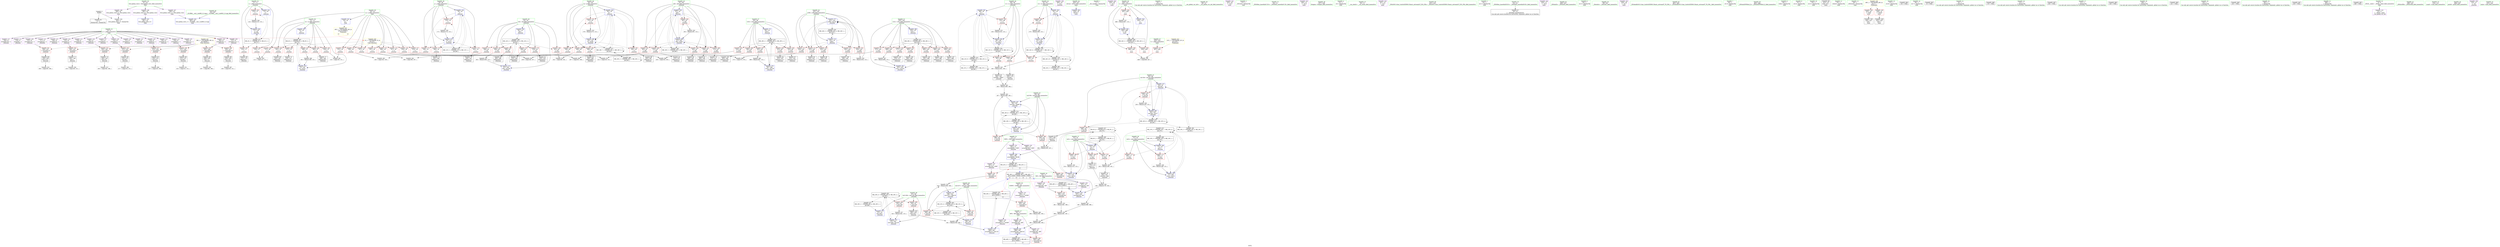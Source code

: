 digraph "SVFG" {
	label="SVFG";

	Node0x55a42a4ba120 [shape=record,color=grey,label="{NodeID: 0\nNullPtr}"];
	Node0x55a42a4ba120 -> Node0x55a42a4e7ec0[style=solid];
	Node0x55a42a4ba120 -> Node0x55a42a4f41d0[style=solid];
	Node0x55a42a4fb810 [shape=record,color=grey,label="{NodeID: 360\n217 = cmp(216, 151, )\n}"];
	Node0x55a42a4f5cd0 [shape=record,color=blue,label="{NodeID: 277\n101\<--355\nj108\<--inc132\n_Z4workv\n}"];
	Node0x55a42a4f5cd0 -> Node0x55a42a4ea890[style=dashed];
	Node0x55a42a4f5cd0 -> Node0x55a42a4ea960[style=dashed];
	Node0x55a42a4f5cd0 -> Node0x55a42a4eaa30[style=dashed];
	Node0x55a42a4f5cd0 -> Node0x55a42a4eab00[style=dashed];
	Node0x55a42a4f5cd0 -> Node0x55a42a4eabd0[style=dashed];
	Node0x55a42a4f5cd0 -> Node0x55a42a4f5cd0[style=dashed];
	Node0x55a42a4f5cd0 -> Node0x55a42a519eb0[style=dashed];
	Node0x55a42a4e99f0 [shape=record,color=red,label="{NodeID: 194\n279\<--89\n\<--c1\n_Z4workv\n}"];
	Node0x55a42a4e99f0 -> Node0x55a42a4e9370[style=solid];
	Node0x55a42a4e6b20 [shape=record,color=purple,label="{NodeID: 111\n116\<--8\narrayidx\<--a\n_Z4workv\n}"];
	Node0x55a42a4e4e00 [shape=record,color=green,label="{NodeID: 28\n18\<--20\nn\<--n_field_insensitive\nGlob }"];
	Node0x55a42a4e4e00 -> Node0x55a42a4ed410[style=solid];
	Node0x55a42a4e4e00 -> Node0x55a42a4ed4e0[style=solid];
	Node0x55a42a4e4e00 -> Node0x55a42a4ed5b0[style=solid];
	Node0x55a42a4e4e00 -> Node0x55a42a4ed680[style=solid];
	Node0x55a42a4e4e00 -> Node0x55a42a4ed750[style=solid];
	Node0x55a42a4e4e00 -> Node0x55a42a4ed820[style=solid];
	Node0x55a42a4e4e00 -> Node0x55a42a4ed8f0[style=solid];
	Node0x55a42a4e4e00 -> Node0x55a42a4ed9c0[style=solid];
	Node0x55a42a4e4e00 -> Node0x55a42a4eda90[style=solid];
	Node0x55a42a4e4e00 -> Node0x55a42a4f3f00[style=solid];
	Node0x55a42a4eb0b0 [shape=record,color=red,label="{NodeID: 222\n400\<--103\n\<--i141\n_Z4workv\n}"];
	Node0x55a42a4eb0b0 -> Node0x55a42a4e67e0[style=solid];
	Node0x55a42a4ecb60 [shape=record,color=purple,label="{NodeID: 139\n404\<--24\n\<--.str.1\n_Z4workv\n}"];
	Node0x55a42a4e7650 [shape=record,color=green,label="{NodeID: 56\n426\<--427\nretval\<--retval_field_insensitive\nmain\n}"];
	Node0x55a42a4e7650 -> Node0x55a42a4f61b0[style=solid];
	Node0x55a42a518fb0 [shape=record,color=black,label="{NodeID: 416\nMR_28V_3 = PHI(MR_28V_4, MR_28V_2, )\npts\{96 \}\n}"];
	Node0x55a42a518fb0 -> Node0x55a42a4ea140[style=dashed];
	Node0x55a42a518fb0 -> Node0x55a42a4ea210[style=dashed];
	Node0x55a42a518fb0 -> Node0x55a42a4ea2e0[style=dashed];
	Node0x55a42a518fb0 -> Node0x55a42a4ea3b0[style=dashed];
	Node0x55a42a518fb0 -> Node0x55a42a4ea480[style=dashed];
	Node0x55a42a518fb0 -> Node0x55a42a4f5e70[style=dashed];
	Node0x55a42a4f8f90 [shape=record,color=grey,label="{NodeID: 333\n381 = Binary(382, 380, )\n}"];
	Node0x55a42a4f8f90 -> Node0x55a42a4f8990[style=solid];
	Node0x55a42a4f46e0 [shape=record,color=blue,label="{NodeID: 250\n79\<--19\nj\<--\n_Z4workv\n}"];
	Node0x55a42a4f46e0 -> Node0x55a42a4ee790[style=dashed];
	Node0x55a42a4f46e0 -> Node0x55a42a4ee860[style=dashed];
	Node0x55a42a4f46e0 -> Node0x55a42a4ee930[style=dashed];
	Node0x55a42a4f46e0 -> Node0x55a42a4eea00[style=dashed];
	Node0x55a42a4f46e0 -> Node0x55a42a4f4950[style=dashed];
	Node0x55a42a4f46e0 -> Node0x55a42a5171b0[style=dashed];
	Node0x55a42a4ee2b0 [shape=record,color=red,label="{NodeID: 167\n190\<--73\n\<--i2\n_Z4workv\n}"];
	Node0x55a42a4ee2b0 -> Node0x55a42a4fa310[style=solid];
	Node0x55a42a4e8e90 [shape=record,color=black,label="{NodeID: 84\n246\<--245\nidxprom64\<--\n_Z4workv\n}"];
	Node0x55a42a4c01c0 [shape=record,color=green,label="{NodeID: 1\n7\<--1\n__dso_handle\<--dummyObj\nGlob }"];
	Node0x55a42a4fb990 [shape=record,color=grey,label="{NodeID: 361\n132 = cmp(130, 131, )\n}"];
	Node0x55a42a4f5da0 [shape=record,color=blue,label="{NodeID: 278\n364\<--361\narrayidx137\<--div135\n_Z4workv\n}"];
	Node0x55a42a4f5da0 -> Node0x55a42a51a3b0[style=dashed];
	Node0x55a42a4e9ac0 [shape=record,color=red,label="{NodeID: 195\n281\<--89\n\<--c1\n_Z4workv\n}"];
	Node0x55a42a4e9ac0 -> Node0x55a42a4f9e90[style=solid];
	Node0x55a42a4e6bf0 [shape=record,color=purple,label="{NodeID: 112\n117\<--8\narraydecay\<--a\n_Z4workv\n}"];
	Node0x55a42a4e4e90 [shape=record,color=green,label="{NodeID: 29\n41\<--45\nllvm.global_ctors\<--llvm.global_ctors_field_insensitive\nGlob }"];
	Node0x55a42a4e4e90 -> Node0x55a42a4ed110[style=solid];
	Node0x55a42a4e4e90 -> Node0x55a42a4ed210[style=solid];
	Node0x55a42a4e4e90 -> Node0x55a42a4ed310[style=solid];
	Node0x55a42a4eb180 [shape=record,color=red,label="{NodeID: 223\n409\<--103\n\<--i141\n_Z4workv\n}"];
	Node0x55a42a4eb180 -> Node0x55a42a4fa490[style=solid];
	Node0x55a42a4ecc30 [shape=record,color=purple,label="{NodeID: 140\n434\<--26\n\<--.str.2\nmain\n}"];
	Node0x55a42a4e7720 [shape=record,color=green,label="{NodeID: 57\n428\<--429\nt\<--t_field_insensitive\nmain\n}"];
	Node0x55a42a4e7720 -> Node0x55a42a4f3bc0[style=solid];
	Node0x55a42a5194b0 [shape=record,color=black,label="{NodeID: 417\nMR_30V_2 = PHI(MR_30V_4, MR_30V_1, )\npts\{98 \}\n}"];
	Node0x55a42a5194b0 -> Node0x55a42a4f58c0[style=dashed];
	Node0x55a42a4f9110 [shape=record,color=grey,label="{NodeID: 334\n154 = Binary(153, 125, )\n}"];
	Node0x55a42a4f9110 -> Node0x55a42a4f47b0[style=solid];
	Node0x55a42a4f47b0 [shape=record,color=blue,label="{NodeID: 251\n75\<--154\ncnt1\<--inc14\n_Z4workv\n}"];
	Node0x55a42a4f47b0 -> Node0x55a42a517bb0[style=dashed];
	Node0x55a42a4ee380 [shape=record,color=red,label="{NodeID: 168\n153\<--75\n\<--cnt1\n_Z4workv\n}"];
	Node0x55a42a4ee380 -> Node0x55a42a4f9110[style=solid];
	Node0x55a42a4e8f60 [shape=record,color=black,label="{NodeID: 85\n249\<--248\nidxprom66\<--\n_Z4workv\n}"];
	Node0x55a42a4beb20 [shape=record,color=green,label="{NodeID: 2\n19\<--1\n\<--dummyObj\nCan only get source location for instruction, argument, global var or function.}"];
	Node0x55a42a4fbb10 [shape=record,color=grey,label="{NodeID: 362\n140 = cmp(138, 139, )\n}"];
	Node0x55a42a4f5e70 [shape=record,color=blue,label="{NodeID: 279\n95\<--368\ni102\<--inc139\n_Z4workv\n}"];
	Node0x55a42a4f5e70 -> Node0x55a42a518fb0[style=dashed];
	Node0x55a42a4e9b90 [shape=record,color=red,label="{NodeID: 196\n269\<--91\n\<--c2\n_Z4workv\n}"];
	Node0x55a42a4e9b90 -> Node0x55a42a4f8b10[style=solid];
	Node0x55a42a4e6cc0 [shape=record,color=purple,label="{NodeID: 113\n144\<--8\narrayidx10\<--a\n_Z4workv\n}"];
	Node0x55a42a4e4f60 [shape=record,color=green,label="{NodeID: 30\n46\<--47\n__cxx_global_var_init\<--__cxx_global_var_init_field_insensitive\n}"];
	Node0x55a42a4eb250 [shape=record,color=red,label="{NodeID: 224\n148\<--147\n\<--arrayidx12\n_Z4workv\n}"];
	Node0x55a42a4eb250 -> Node0x55a42a4e8400[style=solid];
	Node0x55a42a4ecd00 [shape=record,color=purple,label="{NodeID: 141\n435\<--28\n\<--.str.3\nmain\n}"];
	Node0x55a42a4e77f0 [shape=record,color=green,label="{NodeID: 58\n430\<--431\ni\<--i_field_insensitive\nmain\n}"];
	Node0x55a42a4e77f0 -> Node0x55a42a4f3c90[style=solid];
	Node0x55a42a4e77f0 -> Node0x55a42a4f3d60[style=solid];
	Node0x55a42a4e77f0 -> Node0x55a42a4f3e30[style=solid];
	Node0x55a42a4e77f0 -> Node0x55a42a4f6280[style=solid];
	Node0x55a42a4e77f0 -> Node0x55a42a4f6350[style=solid];
	Node0x55a42a5199b0 [shape=record,color=black,label="{NodeID: 418\nMR_32V_2 = PHI(MR_32V_4, MR_32V_1, )\npts\{100 \}\n}"];
	Node0x55a42a5199b0 -> Node0x55a42a4f5990[style=dashed];
	Node0x55a42a4f9290 [shape=record,color=grey,label="{NodeID: 335\n182 = Binary(180, 181, )\n}"];
	Node0x55a42a4f9290 -> Node0x55a42a4e8810[style=solid];
	Node0x55a42a4f4880 [shape=record,color=blue,label="{NodeID: 252\n77\<--169\ncnt2\<--inc22\n_Z4workv\n}"];
	Node0x55a42a4f4880 -> Node0x55a42a5180b0[style=dashed];
	Node0x55a42a4ee450 [shape=record,color=red,label="{NodeID: 169\n178\<--75\n\<--cnt1\n_Z4workv\n}"];
	Node0x55a42a4ee450 -> Node0x55a42a4e8740[style=solid];
	Node0x55a42a4e9030 [shape=record,color=black,label="{NodeID: 86\n252\<--251\nconv68\<--\n_Z4workv\n}"];
	Node0x55a42a4e9030 -> Node0x55a42a4faa90[style=solid];
	Node0x55a42a4be160 [shape=record,color=green,label="{NodeID: 3\n21\<--1\n_ZSt3cin\<--dummyObj\nGlob }"];
	Node0x55a42a4fbc90 [shape=record,color=grey,label="{NodeID: 363\n112 = cmp(110, 111, )\n}"];
	Node0x55a42a4f5f40 [shape=record,color=blue,label="{NodeID: 280\n103\<--19\ni141\<--\n_Z4workv\n}"];
	Node0x55a42a4f5f40 -> Node0x55a42a51a8b0[style=dashed];
	Node0x55a42a4e9c60 [shape=record,color=red,label="{NodeID: 197\n282\<--91\n\<--c2\n_Z4workv\n}"];
	Node0x55a42a4e9c60 -> Node0x55a42a4f9e90[style=solid];
	Node0x55a42a4e6d90 [shape=record,color=purple,label="{NodeID: 114\n147\<--8\narrayidx12\<--a\n_Z4workv\n}"];
	Node0x55a42a4e6d90 -> Node0x55a42a4eb250[style=solid];
	Node0x55a42a4e5060 [shape=record,color=green,label="{NodeID: 31\n50\<--51\n_ZNSt8ios_base4InitC1Ev\<--_ZNSt8ios_base4InitC1Ev_field_insensitive\n}"];
	Node0x55a42a4eb320 [shape=record,color=red,label="{NodeID: 225\n163\<--162\n\<--arrayidx18\n_Z4workv\n}"];
	Node0x55a42a4eb320 -> Node0x55a42a4e8670[style=solid];
	Node0x55a42a4ecdd0 [shape=record,color=purple,label="{NodeID: 142\n440\<--31\n\<--.str.4\nmain\n}"];
	Node0x55a42a4e78c0 [shape=record,color=green,label="{NodeID: 59\n437\<--438\nfreopen\<--freopen_field_insensitive\n}"];
	Node0x55a42a519eb0 [shape=record,color=black,label="{NodeID: 419\nMR_34V_2 = PHI(MR_34V_4, MR_34V_1, )\npts\{102 \}\n}"];
	Node0x55a42a519eb0 -> Node0x55a42a4f5a60[style=dashed];
	Node0x55a42a4f9410 [shape=record,color=grey,label="{NodeID: 336\n175 = Binary(174, 125, )\n}"];
	Node0x55a42a4f9410 -> Node0x55a42a4f4950[style=solid];
	Node0x55a42a4f4950 [shape=record,color=blue,label="{NodeID: 253\n79\<--175\nj\<--inc25\n_Z4workv\n}"];
	Node0x55a42a4f4950 -> Node0x55a42a4ee790[style=dashed];
	Node0x55a42a4f4950 -> Node0x55a42a4ee860[style=dashed];
	Node0x55a42a4f4950 -> Node0x55a42a4ee930[style=dashed];
	Node0x55a42a4f4950 -> Node0x55a42a4eea00[style=dashed];
	Node0x55a42a4f4950 -> Node0x55a42a4f4950[style=dashed];
	Node0x55a42a4f4950 -> Node0x55a42a5171b0[style=dashed];
	Node0x55a42a4ee520 [shape=record,color=red,label="{NodeID: 170\n181\<--75\n\<--cnt1\n_Z4workv\n}"];
	Node0x55a42a4ee520 -> Node0x55a42a4f9290[style=solid];
	Node0x55a42a4e9100 [shape=record,color=black,label="{NodeID: 87\n260\<--259\nidxprom73\<--\n_Z4workv\n}"];
	Node0x55a42a4be1f0 [shape=record,color=green,label="{NodeID: 4\n22\<--1\n.str\<--dummyObj\nGlob }"];
	Node0x55a42a51db00 [shape=record,color=yellow,style=double,label="{NodeID: 447\n38V_1 = ENCHI(MR_38V_0)\npts\{90000 \}\nFun[_Z4workv]}"];
	Node0x55a42a51db00 -> Node0x55a42a4eb250[style=dashed];
	Node0x55a42a51db00 -> Node0x55a42a4eb320[style=dashed];
	Node0x55a42a51db00 -> Node0x55a42a4eb3f0[style=dashed];
	Node0x55a42a51db00 -> Node0x55a42a4eb4c0[style=dashed];
	Node0x55a42a51db00 -> Node0x55a42a4eb590[style=dashed];
	Node0x55a42a51db00 -> Node0x55a42a4eb660[style=dashed];
	Node0x55a42a51db00 -> Node0x55a42a4eb730[style=dashed];
	Node0x55a42a51db00 -> Node0x55a42a4f3720[style=dashed];
	Node0x55a42a4fbe10 [shape=record,color=grey,label="{NodeID: 364\n207 = cmp(205, 206, )\n}"];
	Node0x55a42a4f6010 [shape=record,color=blue,label="{NodeID: 281\n398\<--395\narrayidx156\<--add154\n_Z4workv\n}"];
	Node0x55a42a4f6010 -> Node0x55a42a4f3af0[style=dashed];
	Node0x55a42a4f6010 -> Node0x55a42a51adb0[style=dashed];
	Node0x55a42a4e9d30 [shape=record,color=red,label="{NodeID: 198\n236\<--93\n\<--k\n_Z4workv\n}"];
	Node0x55a42a4e9d30 -> Node0x55a42a4faf10[style=solid];
	Node0x55a42a4e6e60 [shape=record,color=purple,label="{NodeID: 115\n159\<--8\narrayidx16\<--a\n_Z4workv\n}"];
	Node0x55a42a4e5160 [shape=record,color=green,label="{NodeID: 32\n56\<--57\n__cxa_atexit\<--__cxa_atexit_field_insensitive\n}"];
	Node0x55a42a4eb3f0 [shape=record,color=red,label="{NodeID: 226\n215\<--214\n\<--arrayidx47\n_Z4workv\n}"];
	Node0x55a42a4eb3f0 -> Node0x55a42a4e8b50[style=solid];
	Node0x55a42a4ecea0 [shape=record,color=purple,label="{NodeID: 143\n441\<--33\n\<--.str.5\nmain\n}"];
	Node0x55a42a4e79c0 [shape=record,color=green,label="{NodeID: 60\n452\<--453\n_ZStlsISt11char_traitsIcEERSt13basic_ostreamIcT_ES5_PKc\<--_ZStlsISt11char_traitsIcEERSt13basic_ostreamIcT_ES5_PKc_field_insensitive\n}"];
	Node0x55a42a51a3b0 [shape=record,color=black,label="{NodeID: 420\nMR_44V_2 = PHI(MR_44V_3, MR_44V_1, )\npts\{150000 \}\n|{|<s2>13}}"];
	Node0x55a42a51a3b0 -> Node0x55a42a4f3a20[style=dashed];
	Node0x55a42a51a3b0 -> Node0x55a42a4f5da0[style=dashed];
	Node0x55a42a51a3b0:s2 -> Node0x55a42a515820[style=dashed,color=blue];
	Node0x55a42a4f9590 [shape=record,color=grey,label="{NodeID: 337\n468 = Binary(467, 125, )\n}"];
	Node0x55a42a4f9590 -> Node0x55a42a4f6350[style=solid];
	Node0x55a42a4f4a20 [shape=record,color=blue,label="{NodeID: 254\n187\<--184\narrayidx30\<--div\n_Z4workv\n}"];
	Node0x55a42a4f4a20 -> Node0x55a42a5176b0[style=dashed];
	Node0x55a42a4ee5f0 [shape=record,color=red,label="{NodeID: 171\n168\<--77\n\<--cnt2\n_Z4workv\n}"];
	Node0x55a42a4ee5f0 -> Node0x55a42a4f9710[style=solid];
	Node0x55a42a4e91d0 [shape=record,color=black,label="{NodeID: 88\n263\<--262\nidxprom75\<--\n_Z4workv\n}"];
	Node0x55a42a4be280 [shape=record,color=green,label="{NodeID: 5\n24\<--1\n.str.1\<--dummyObj\nGlob }"];
	Node0x55a42a4fbf90 [shape=record,color=grey,label="{NodeID: 365\n198 = cmp(196, 197, )\n}"];
	Node0x55a42a4f60e0 [shape=record,color=blue,label="{NodeID: 282\n103\<--410\ni141\<--inc161\n_Z4workv\n}"];
	Node0x55a42a4f60e0 -> Node0x55a42a51a8b0[style=dashed];
	Node0x55a42a4e9e00 [shape=record,color=red,label="{NodeID: 199\n240\<--93\n\<--k\n_Z4workv\n}"];
	Node0x55a42a4e9e00 -> Node0x55a42a4fb090[style=solid];
	Node0x55a42a4eb8b0 [shape=record,color=purple,label="{NodeID: 116\n162\<--8\narrayidx18\<--a\n_Z4workv\n}"];
	Node0x55a42a4eb8b0 -> Node0x55a42a4eb320[style=solid];
	Node0x55a42a4e5260 [shape=record,color=green,label="{NodeID: 33\n55\<--61\n_ZNSt8ios_base4InitD1Ev\<--_ZNSt8ios_base4InitD1Ev_field_insensitive\n}"];
	Node0x55a42a4e5260 -> Node0x55a42a4e8090[style=solid];
	Node0x55a42a4eb4c0 [shape=record,color=red,label="{NodeID: 227\n225\<--224\n\<--arrayidx53\n_Z4workv\n}"];
	Node0x55a42a4eb4c0 -> Node0x55a42a4e8dc0[style=solid];
	Node0x55a42a4ecf70 [shape=record,color=purple,label="{NodeID: 144\n450\<--37\n\<--.str.6\nmain\n}"];
	Node0x55a42a4e7ac0 [shape=record,color=green,label="{NodeID: 61\n456\<--457\n_ZNSolsEi\<--_ZNSolsEi_field_insensitive\n}"];
	Node0x55a42a51a8b0 [shape=record,color=black,label="{NodeID: 421\nMR_36V_3 = PHI(MR_36V_4, MR_36V_2, )\npts\{104 \}\n}"];
	Node0x55a42a51a8b0 -> Node0x55a42a4eaca0[style=dashed];
	Node0x55a42a51a8b0 -> Node0x55a42a4ead70[style=dashed];
	Node0x55a42a51a8b0 -> Node0x55a42a4eae40[style=dashed];
	Node0x55a42a51a8b0 -> Node0x55a42a4eaf10[style=dashed];
	Node0x55a42a51a8b0 -> Node0x55a42a4eafe0[style=dashed];
	Node0x55a42a51a8b0 -> Node0x55a42a4eb0b0[style=dashed];
	Node0x55a42a51a8b0 -> Node0x55a42a4eb180[style=dashed];
	Node0x55a42a51a8b0 -> Node0x55a42a4f60e0[style=dashed];
	Node0x55a42a4f9710 [shape=record,color=grey,label="{NodeID: 338\n169 = Binary(168, 125, )\n}"];
	Node0x55a42a4f9710 -> Node0x55a42a4f4880[style=solid];
	Node0x55a42a4f4af0 [shape=record,color=blue,label="{NodeID: 255\n73\<--191\ni2\<--inc32\n_Z4workv\n}"];
	Node0x55a42a4f4af0 -> Node0x55a42a5162b0[style=dashed];
	Node0x55a42a4ee6c0 [shape=record,color=red,label="{NodeID: 172\n180\<--77\n\<--cnt2\n_Z4workv\n}"];
	Node0x55a42a4ee6c0 -> Node0x55a42a4f9290[style=solid];
	Node0x55a42a4e92a0 [shape=record,color=black,label="{NodeID: 89\n266\<--265\nconv77\<--\n_Z4workv\n}"];
	Node0x55a42a4e92a0 -> Node0x55a42a4fb690[style=solid];
	Node0x55a42a4be5e0 [shape=record,color=green,label="{NodeID: 6\n26\<--1\n.str.2\<--dummyObj\nGlob }"];
	Node0x55a42a4fc110 [shape=record,color=grey,label="{NodeID: 366\n320 = cmp(318, 319, )\n}"];
	Node0x55a42a4f61b0 [shape=record,color=blue,label="{NodeID: 283\n426\<--19\nretval\<--\nmain\n}"];
	Node0x55a42a4e9ed0 [shape=record,color=red,label="{NodeID: 200\n248\<--93\n\<--k\n_Z4workv\n}"];
	Node0x55a42a4e9ed0 -> Node0x55a42a4e8f60[style=solid];
	Node0x55a42a4eb980 [shape=record,color=purple,label="{NodeID: 117\n211\<--8\narrayidx45\<--a\n_Z4workv\n}"];
	Node0x55a42a4e5360 [shape=record,color=green,label="{NodeID: 34\n68\<--69\n_Z4workv\<--_Z4workv_field_insensitive\n}"];
	Node0x55a42a4eb590 [shape=record,color=red,label="{NodeID: 228\n251\<--250\n\<--arrayidx67\n_Z4workv\n}"];
	Node0x55a42a4eb590 -> Node0x55a42a4e9030[style=solid];
	Node0x55a42a4ed040 [shape=record,color=purple,label="{NodeID: 145\n458\<--39\n\<--.str.7\nmain\n}"];
	Node0x55a42a4e7bc0 [shape=record,color=green,label="{NodeID: 62\n461\<--462\n_ZSt4endlIcSt11char_traitsIcEERSt13basic_ostreamIT_T0_ES6_\<--_ZSt4endlIcSt11char_traitsIcEERSt13basic_ostreamIT_T0_ES6__field_insensitive\n}"];
	Node0x55a42a51adb0 [shape=record,color=black,label="{NodeID: 422\nMR_46V_2 = PHI(MR_46V_3, MR_46V_1, )\npts\{170000 \}\n|{|<s1>13}}"];
	Node0x55a42a51adb0 -> Node0x55a42a4f6010[style=dashed];
	Node0x55a42a51adb0:s1 -> Node0x55a42a515820[style=dashed,color=blue];
	Node0x55a42a4f9890 [shape=record,color=grey,label="{NodeID: 339\n395 = Binary(389, 394, )\n}"];
	Node0x55a42a4f9890 -> Node0x55a42a4f6010[style=solid];
	Node0x55a42a4f4bc0 [shape=record,color=blue,label="{NodeID: 256\n81\<--19\ni34\<--\n_Z4workv\n}"];
	Node0x55a42a4f4bc0 -> Node0x55a42a50bb20[style=dashed];
	Node0x55a42a4ee790 [shape=record,color=red,label="{NodeID: 173\n138\<--79\n\<--j\n_Z4workv\n}"];
	Node0x55a42a4ee790 -> Node0x55a42a4fbb10[style=solid];
	Node0x55a42a4e9370 [shape=record,color=black,label="{NodeID: 90\n280\<--279\nconv86\<--\n_Z4workv\n}"];
	Node0x55a42a4e9370 -> Node0x55a42a4f9b90[style=solid];
	Node0x55a42a4be670 [shape=record,color=green,label="{NodeID: 7\n28\<--1\n.str.3\<--dummyObj\nGlob }"];
	Node0x55a42a4fc290 [shape=record,color=grey,label="{NodeID: 367\n330 = cmp(329, 151, )\n}"];
	Node0x55a42a4f6280 [shape=record,color=blue,label="{NodeID: 284\n430\<--125\ni\<--\nmain\n}"];
	Node0x55a42a4f6280 -> Node0x55a42a515db0[style=dashed];
	Node0x55a42a4e9fa0 [shape=record,color=red,label="{NodeID: 201\n262\<--93\n\<--k\n_Z4workv\n}"];
	Node0x55a42a4e9fa0 -> Node0x55a42a4e91d0[style=solid];
	Node0x55a42a4eba50 [shape=record,color=purple,label="{NodeID: 118\n214\<--8\narrayidx47\<--a\n_Z4workv\n}"];
	Node0x55a42a4eba50 -> Node0x55a42a4eb3f0[style=solid];
	Node0x55a42a4e5460 [shape=record,color=green,label="{NodeID: 35\n71\<--72\ni\<--i_field_insensitive\n_Z4workv\n}"];
	Node0x55a42a4e5460 -> Node0x55a42a4edd00[style=solid];
	Node0x55a42a4e5460 -> Node0x55a42a4eddd0[style=solid];
	Node0x55a42a4e5460 -> Node0x55a42a4edea0[style=solid];
	Node0x55a42a4e5460 -> Node0x55a42a4f42d0[style=solid];
	Node0x55a42a4e5460 -> Node0x55a42a4f43a0[style=solid];
	Node0x55a42a4eb660 [shape=record,color=red,label="{NodeID: 229\n265\<--264\n\<--arrayidx76\n_Z4workv\n}"];
	Node0x55a42a4eb660 -> Node0x55a42a4e92a0[style=solid];
	Node0x55a42a4ed110 [shape=record,color=purple,label="{NodeID: 146\n491\<--41\nllvm.global_ctors_0\<--llvm.global_ctors\nGlob }"];
	Node0x55a42a4ed110 -> Node0x55a42a4f3fd0[style=solid];
	Node0x55a42a4e7cc0 [shape=record,color=green,label="{NodeID: 63\n463\<--464\n_ZNSolsEPFRSoS_E\<--_ZNSolsEPFRSoS_E_field_insensitive\n}"];
	Node0x55a42a51b2b0 [shape=record,color=yellow,style=double,label="{NodeID: 423\n52V_1 = ENCHI(MR_52V_0)\npts\{429 \}\nFun[main]}"];
	Node0x55a42a51b2b0 -> Node0x55a42a4f3bc0[style=dashed];
	Node0x55a42a4f9a10 [shape=record,color=grey,label="{NodeID: 340\n394 = Binary(382, 393, )\n}"];
	Node0x55a42a4f9a10 -> Node0x55a42a4f9890[style=solid];
	Node0x55a42a4f4c90 [shape=record,color=blue,label="{NodeID: 257\n83\<--19\ncnt138\<--\n_Z4workv\n}"];
	Node0x55a42a4f4c90 -> Node0x55a42a4eefb0[style=dashed];
	Node0x55a42a4f4c90 -> Node0x55a42a4ef080[style=dashed];
	Node0x55a42a4f4c90 -> Node0x55a42a4f4f00[style=dashed];
	Node0x55a42a4f4c90 -> Node0x55a42a509420[style=dashed];
	Node0x55a42a4f4c90 -> Node0x55a42a50c020[style=dashed];
	Node0x55a42a4ee860 [shape=record,color=red,label="{NodeID: 174\n145\<--79\n\<--j\n_Z4workv\n}"];
	Node0x55a42a4ee860 -> Node0x55a42a4e8330[style=solid];
	Node0x55a42a4e9440 [shape=record,color=black,label="{NodeID: 91\n284\<--283\nconv88\<--add87\n_Z4workv\n}"];
	Node0x55a42a4e9440 -> Node0x55a42a4f9b90[style=solid];
	Node0x55a42a4be700 [shape=record,color=green,label="{NodeID: 8\n30\<--1\nstdin\<--dummyObj\nGlob }"];
	Node0x55a42a4fc410 [shape=record,color=grey,label="{NodeID: 368\n227 = cmp(226, 166, )\n}"];
	Node0x55a42a4f6350 [shape=record,color=blue,label="{NodeID: 285\n430\<--468\ni\<--inc\nmain\n}"];
	Node0x55a42a4f6350 -> Node0x55a42a515db0[style=dashed];
	Node0x55a42a4ea070 [shape=record,color=red,label="{NodeID: 202\n275\<--93\n\<--k\n_Z4workv\n}"];
	Node0x55a42a4ea070 -> Node0x55a42a4f8e10[style=solid];
	Node0x55a42a4ebb20 [shape=record,color=purple,label="{NodeID: 119\n221\<--8\narrayidx51\<--a\n_Z4workv\n}"];
	Node0x55a42a4e5530 [shape=record,color=green,label="{NodeID: 36\n73\<--74\ni2\<--i2_field_insensitive\n_Z4workv\n}"];
	Node0x55a42a4e5530 -> Node0x55a42a4edf70[style=solid];
	Node0x55a42a4e5530 -> Node0x55a42a4ee040[style=solid];
	Node0x55a42a4e5530 -> Node0x55a42a4ee110[style=solid];
	Node0x55a42a4e5530 -> Node0x55a42a4ee1e0[style=solid];
	Node0x55a42a4e5530 -> Node0x55a42a4ee2b0[style=solid];
	Node0x55a42a4e5530 -> Node0x55a42a4f4470[style=solid];
	Node0x55a42a4e5530 -> Node0x55a42a4f4af0[style=solid];
	Node0x55a42a4eb730 [shape=record,color=red,label="{NodeID: 230\n328\<--327\n\<--arrayidx115\n_Z4workv\n}"];
	Node0x55a42a4eb730 -> Node0x55a42a4e5ef0[style=solid];
	Node0x55a42a4ed210 [shape=record,color=purple,label="{NodeID: 147\n492\<--41\nllvm.global_ctors_1\<--llvm.global_ctors\nGlob }"];
	Node0x55a42a4ed210 -> Node0x55a42a4f40d0[style=solid];
	Node0x55a42a4e7dc0 [shape=record,color=green,label="{NodeID: 64\n43\<--487\n_GLOBAL__sub_I_oioi98_0_0.cpp\<--_GLOBAL__sub_I_oioi98_0_0.cpp_field_insensitive\n}"];
	Node0x55a42a4e7dc0 -> Node0x55a42a4f40d0[style=solid];
	Node0x55a42a4f9b90 [shape=record,color=grey,label="{NodeID: 341\n285 = Binary(280, 284, )\n}"];
	Node0x55a42a4f9b90 -> Node0x55a42a4f9d10[style=solid];
	Node0x55a42a4f4d60 [shape=record,color=blue,label="{NodeID: 258\n85\<--202\ncnt239\<--\n_Z4workv\n}"];
	Node0x55a42a4f4d60 -> Node0x55a42a4ef150[style=dashed];
	Node0x55a42a4f4d60 -> Node0x55a42a4ef220[style=dashed];
	Node0x55a42a4f4d60 -> Node0x55a42a4f54b0[style=dashed];
	Node0x55a42a4f4d60 -> Node0x55a42a509920[style=dashed];
	Node0x55a42a4f4d60 -> Node0x55a42a50c520[style=dashed];
	Node0x55a42a4ee930 [shape=record,color=red,label="{NodeID: 175\n160\<--79\n\<--j\n_Z4workv\n}"];
	Node0x55a42a4ee930 -> Node0x55a42a4e85a0[style=solid];
	Node0x55a42a4e9510 [shape=record,color=black,label="{NodeID: 92\n297\<--296\nconv95\<--\n_Z4workv\n}"];
	Node0x55a42a4e9510 -> Node0x55a42a4f8390[style=solid];
	Node0x55a42a4be790 [shape=record,color=green,label="{NodeID: 9\n31\<--1\n.str.4\<--dummyObj\nGlob }"];
	Node0x55a42a4fc590 [shape=record,color=grey,label="{NodeID: 369\n375 = cmp(373, 374, )\n}"];
	Node0x55a42a4ea140 [shape=record,color=red,label="{NodeID: 203\n310\<--95\n\<--i102\n_Z4workv\n}"];
	Node0x55a42a4ea140 -> Node0x55a42a4fac10[style=solid];
	Node0x55a42a4ebbf0 [shape=record,color=purple,label="{NodeID: 120\n224\<--8\narrayidx53\<--a\n_Z4workv\n}"];
	Node0x55a42a4ebbf0 -> Node0x55a42a4eb4c0[style=solid];
	Node0x55a42a4e5600 [shape=record,color=green,label="{NodeID: 37\n75\<--76\ncnt1\<--cnt1_field_insensitive\n_Z4workv\n}"];
	Node0x55a42a4e5600 -> Node0x55a42a4ee380[style=solid];
	Node0x55a42a4e5600 -> Node0x55a42a4ee450[style=solid];
	Node0x55a42a4e5600 -> Node0x55a42a4ee520[style=solid];
	Node0x55a42a4e5600 -> Node0x55a42a4f4540[style=solid];
	Node0x55a42a4e5600 -> Node0x55a42a4f47b0[style=solid];
	Node0x55a42a4f3720 [shape=record,color=red,label="{NodeID: 231\n338\<--337\n\<--arrayidx122\n_Z4workv\n}"];
	Node0x55a42a4f3720 -> Node0x55a42a4e6160[style=solid];
	Node0x55a42a4ed310 [shape=record,color=purple,label="{NodeID: 148\n493\<--41\nllvm.global_ctors_2\<--llvm.global_ctors\nGlob }"];
	Node0x55a42a4ed310 -> Node0x55a42a4f41d0[style=solid];
	Node0x55a42a4e7ec0 [shape=record,color=black,label="{NodeID: 65\n2\<--3\ndummyVal\<--dummyVal\n}"];
	Node0x55a42a50a820 [shape=record,color=yellow,style=double,label="{NodeID: 425\n56V_1 = ENCHI(MR_56V_0)\npts\{20 90000 \}\nFun[main]|{<s0>13|<s1>13}}"];
	Node0x55a42a50a820:s0 -> Node0x55a42a50ac60[style=dashed,color=red];
	Node0x55a42a50a820:s1 -> Node0x55a42a51db00[style=dashed,color=red];
	Node0x55a42a4f9d10 [shape=record,color=grey,label="{NodeID: 342\n287 = Binary(286, 285, )\n}"];
	Node0x55a42a4f9d10 -> Node0x55a42a4f54b0[style=solid];
	Node0x55a42a4f4e30 [shape=record,color=blue,label="{NodeID: 259\n87\<--19\nj40\<--\n_Z4workv\n}"];
	Node0x55a42a4f4e30 -> Node0x55a42a4ef2f0[style=dashed];
	Node0x55a42a4f4e30 -> Node0x55a42a4ef3c0[style=dashed];
	Node0x55a42a4f4e30 -> Node0x55a42a4ef490[style=dashed];
	Node0x55a42a4f4e30 -> Node0x55a42a4ef560[style=dashed];
	Node0x55a42a4f4e30 -> Node0x55a42a4ef630[style=dashed];
	Node0x55a42a4f4e30 -> Node0x55a42a4e9850[style=dashed];
	Node0x55a42a4f4e30 -> Node0x55a42a4f5580[style=dashed];
	Node0x55a42a4f4e30 -> Node0x55a42a50ca20[style=dashed];
	Node0x55a42a4eea00 [shape=record,color=red,label="{NodeID: 176\n174\<--79\n\<--j\n_Z4workv\n}"];
	Node0x55a42a4eea00 -> Node0x55a42a4f9410[style=solid];
	Node0x55a42a4e95e0 [shape=record,color=black,label="{NodeID: 93\n300\<--299\nidxprom97\<--\n_Z4workv\n}"];
	Node0x55a42a4c0280 [shape=record,color=green,label="{NodeID: 10\n33\<--1\n.str.5\<--dummyObj\nGlob }"];
	Node0x55a42a4ea210 [shape=record,color=red,label="{NodeID: 204\n322\<--95\n\<--i102\n_Z4workv\n}"];
	Node0x55a42a4ea210 -> Node0x55a42a4e96b0[style=solid];
	Node0x55a42a4ebcc0 [shape=record,color=purple,label="{NodeID: 121\n247\<--8\narrayidx65\<--a\n_Z4workv\n}"];
	Node0x55a42a4e56d0 [shape=record,color=green,label="{NodeID: 38\n77\<--78\ncnt2\<--cnt2_field_insensitive\n_Z4workv\n}"];
	Node0x55a42a4e56d0 -> Node0x55a42a4ee5f0[style=solid];
	Node0x55a42a4e56d0 -> Node0x55a42a4ee6c0[style=solid];
	Node0x55a42a4e56d0 -> Node0x55a42a4f4610[style=solid];
	Node0x55a42a4e56d0 -> Node0x55a42a4f4880[style=solid];
	Node0x55a42a4f37b0 [shape=record,color=red,label="{NodeID: 232\n348\<--347\n\<--arrayidx128\n_Z4workv\n}"];
	Node0x55a42a4f37b0 -> Node0x55a42a4f8210[style=solid];
	Node0x55a42a4ed410 [shape=record,color=red,label="{NodeID: 149\n111\<--18\n\<--n\n_Z4workv\n}"];
	Node0x55a42a4ed410 -> Node0x55a42a4fbc90[style=solid];
	Node0x55a42a4e7fc0 [shape=record,color=black,label="{NodeID: 66\n425\<--19\nmain_ret\<--\nmain\n}"];
	Node0x55a42a4f9e90 [shape=record,color=grey,label="{NodeID: 343\n283 = Binary(281, 282, )\n}"];
	Node0x55a42a4f9e90 -> Node0x55a42a4e9440[style=solid];
	Node0x55a42a4f4f00 [shape=record,color=blue,label="{NodeID: 260\n83\<--230\ncnt138\<--inc57\n_Z4workv\n}"];
	Node0x55a42a4f4f00 -> Node0x55a42a509420[style=dashed];
	Node0x55a42a4eead0 [shape=record,color=red,label="{NodeID: 177\n196\<--81\n\<--i34\n_Z4workv\n}"];
	Node0x55a42a4eead0 -> Node0x55a42a4fbf90[style=solid];
	Node0x55a42a4e96b0 [shape=record,color=black,label="{NodeID: 94\n323\<--322\nidxprom112\<--\n_Z4workv\n}"];
	Node0x55a42a4c0310 [shape=record,color=green,label="{NodeID: 11\n35\<--1\nstdout\<--dummyObj\nGlob }"];
	Node0x55a42a4ea2e0 [shape=record,color=red,label="{NodeID: 205\n332\<--95\n\<--i102\n_Z4workv\n}"];
	Node0x55a42a4ea2e0 -> Node0x55a42a4e5fc0[style=solid];
	Node0x55a42a4ebd90 [shape=record,color=purple,label="{NodeID: 122\n250\<--8\narrayidx67\<--a\n_Z4workv\n}"];
	Node0x55a42a4ebd90 -> Node0x55a42a4eb590[style=solid];
	Node0x55a42a4e57a0 [shape=record,color=green,label="{NodeID: 39\n79\<--80\nj\<--j_field_insensitive\n_Z4workv\n}"];
	Node0x55a42a4e57a0 -> Node0x55a42a4ee790[style=solid];
	Node0x55a42a4e57a0 -> Node0x55a42a4ee860[style=solid];
	Node0x55a42a4e57a0 -> Node0x55a42a4ee930[style=solid];
	Node0x55a42a4e57a0 -> Node0x55a42a4eea00[style=solid];
	Node0x55a42a4e57a0 -> Node0x55a42a4f46e0[style=solid];
	Node0x55a42a4e57a0 -> Node0x55a42a4f4950[style=solid];
	Node0x55a42a4f3880 [shape=record,color=red,label="{NodeID: 233\n380\<--379\n\<--arrayidx146\n_Z4workv\n}"];
	Node0x55a42a4f3880 -> Node0x55a42a4f8f90[style=solid];
	Node0x55a42a4ed4e0 [shape=record,color=red,label="{NodeID: 150\n131\<--18\n\<--n\n_Z4workv\n}"];
	Node0x55a42a4ed4e0 -> Node0x55a42a4fb990[style=solid];
	Node0x55a42a4e8090 [shape=record,color=black,label="{NodeID: 67\n54\<--55\n\<--_ZNSt8ios_base4InitD1Ev\nCan only get source location for instruction, argument, global var or function.}"];
	Node0x55a42a4fa010 [shape=record,color=grey,label="{NodeID: 344\n124 = Binary(123, 125, )\n}"];
	Node0x55a42a4fa010 -> Node0x55a42a4f43a0[style=solid];
	Node0x55a42a4f4fd0 [shape=record,color=blue,label="{NodeID: 261\n89\<--19\nc1\<--\n_Z4workv\n}"];
	Node0x55a42a4f4fd0 -> Node0x55a42a4e9920[style=dashed];
	Node0x55a42a4f4fd0 -> Node0x55a42a4e99f0[style=dashed];
	Node0x55a42a4f4fd0 -> Node0x55a42a4e9ac0[style=dashed];
	Node0x55a42a4f4fd0 -> Node0x55a42a4f5240[style=dashed];
	Node0x55a42a4f4fd0 -> Node0x55a42a509e20[style=dashed];
	Node0x55a42a4f4fd0 -> Node0x55a42a50b120[style=dashed];
	Node0x55a42a4eeba0 [shape=record,color=red,label="{NodeID: 178\n209\<--81\n\<--i34\n_Z4workv\n}"];
	Node0x55a42a4eeba0 -> Node0x55a42a4e89b0[style=solid];
	Node0x55a42a4e9780 [shape=record,color=black,label="{NodeID: 95\n326\<--325\nidxprom114\<--\n_Z4workv\n}"];
	Node0x55a42a4c03a0 [shape=record,color=green,label="{NodeID: 12\n36\<--1\n_ZSt4cout\<--dummyObj\nGlob }"];
	Node0x55a42a4ea3b0 [shape=record,color=red,label="{NodeID: 206\n362\<--95\n\<--i102\n_Z4workv\n}"];
	Node0x55a42a4ea3b0 -> Node0x55a42a4e63d0[style=solid];
	Node0x55a42a4ebe60 [shape=record,color=purple,label="{NodeID: 123\n261\<--8\narrayidx74\<--a\n_Z4workv\n}"];
	Node0x55a42a4e5870 [shape=record,color=green,label="{NodeID: 40\n81\<--82\ni34\<--i34_field_insensitive\n_Z4workv\n}"];
	Node0x55a42a4e5870 -> Node0x55a42a4eead0[style=solid];
	Node0x55a42a4e5870 -> Node0x55a42a4eeba0[style=solid];
	Node0x55a42a4e5870 -> Node0x55a42a4eec70[style=solid];
	Node0x55a42a4e5870 -> Node0x55a42a4eed40[style=solid];
	Node0x55a42a4e5870 -> Node0x55a42a4eee10[style=solid];
	Node0x55a42a4e5870 -> Node0x55a42a4eeee0[style=solid];
	Node0x55a42a4e5870 -> Node0x55a42a4f4bc0[style=solid];
	Node0x55a42a4e5870 -> Node0x55a42a4f5720[style=solid];
	Node0x55a42a4f3950 [shape=record,color=red,label="{NodeID: 234\n386\<--385\n\<--arrayidx148\n_Z4workv\n}"];
	Node0x55a42a4f3950 -> Node0x55a42a4f8c90[style=solid];
	Node0x55a42a4ed5b0 [shape=record,color=red,label="{NodeID: 151\n139\<--18\n\<--n\n_Z4workv\n}"];
	Node0x55a42a4ed5b0 -> Node0x55a42a4fbb10[style=solid];
	Node0x55a42a4e8190 [shape=record,color=black,label="{NodeID: 68\n115\<--114\nidxprom\<--\n_Z4workv\n}"];
	Node0x55a42a50ab80 [shape=record,color=yellow,style=double,label="{NodeID: 428\n48V_1 = ENCHI(MR_48V_0)\npts\{1 \}\nFun[main]}"];
	Node0x55a42a50ab80 -> Node0x55a42a4edb60[style=dashed];
	Node0x55a42a50ab80 -> Node0x55a42a4edc30[style=dashed];
	Node0x55a42a4fa190 [shape=record,color=grey,label="{NodeID: 345\n184 = Binary(179, 183, )\n}"];
	Node0x55a42a4fa190 -> Node0x55a42a4f4a20[style=solid];
	Node0x55a42a4f50a0 [shape=record,color=blue,label="{NodeID: 262\n91\<--19\nc2\<--\n_Z4workv\n}"];
	Node0x55a42a4f50a0 -> Node0x55a42a4e9b90[style=dashed];
	Node0x55a42a4f50a0 -> Node0x55a42a4e9c60[style=dashed];
	Node0x55a42a4f50a0 -> Node0x55a42a4f5310[style=dashed];
	Node0x55a42a4f50a0 -> Node0x55a42a50a320[style=dashed];
	Node0x55a42a4f50a0 -> Node0x55a42a50b620[style=dashed];
	Node0x55a42a4eec70 [shape=record,color=red,label="{NodeID: 179\n219\<--81\n\<--i34\n_Z4workv\n}"];
	Node0x55a42a4eec70 -> Node0x55a42a4e8c20[style=solid];
	Node0x55a42a4e5ef0 [shape=record,color=black,label="{NodeID: 96\n329\<--328\nconv116\<--\n_Z4workv\n}"];
	Node0x55a42a4e5ef0 -> Node0x55a42a4fc290[style=solid];
	Node0x55a42a4c0470 [shape=record,color=green,label="{NodeID: 13\n37\<--1\n.str.6\<--dummyObj\nGlob }"];
	Node0x55a42a509420 [shape=record,color=black,label="{NodeID: 373\nMR_16V_6 = PHI(MR_16V_5, MR_16V_4, )\npts\{84 \}\n}"];
	Node0x55a42a509420 -> Node0x55a42a4eefb0[style=dashed];
	Node0x55a42a509420 -> Node0x55a42a4ef080[style=dashed];
	Node0x55a42a509420 -> Node0x55a42a4f4f00[style=dashed];
	Node0x55a42a509420 -> Node0x55a42a509420[style=dashed];
	Node0x55a42a509420 -> Node0x55a42a50c020[style=dashed];
	Node0x55a42a4ea480 [shape=record,color=red,label="{NodeID: 207\n367\<--95\n\<--i102\n_Z4workv\n}"];
	Node0x55a42a4ea480 -> Node0x55a42a4fa790[style=solid];
	Node0x55a42a4ebf30 [shape=record,color=purple,label="{NodeID: 124\n264\<--8\narrayidx76\<--a\n_Z4workv\n}"];
	Node0x55a42a4ebf30 -> Node0x55a42a4eb660[style=solid];
	Node0x55a42a4e5940 [shape=record,color=green,label="{NodeID: 41\n83\<--84\ncnt138\<--cnt138_field_insensitive\n_Z4workv\n}"];
	Node0x55a42a4e5940 -> Node0x55a42a4eefb0[style=solid];
	Node0x55a42a4e5940 -> Node0x55a42a4ef080[style=solid];
	Node0x55a42a4e5940 -> Node0x55a42a4f4c90[style=solid];
	Node0x55a42a4e5940 -> Node0x55a42a4f4f00[style=solid];
	Node0x55a42a0c2ce0 [shape=record,color=black,label="{NodeID: 484\n105 = PHI()\n}"];
	Node0x55a42a4f3a20 [shape=record,color=red,label="{NodeID: 235\n393\<--392\n\<--arrayidx152\n_Z4workv\n}"];
	Node0x55a42a4f3a20 -> Node0x55a42a4f9a10[style=solid];
	Node0x55a42a4ed680 [shape=record,color=red,label="{NodeID: 152\n197\<--18\n\<--n\n_Z4workv\n}"];
	Node0x55a42a4ed680 -> Node0x55a42a4fbf90[style=solid];
	Node0x55a42a4e8260 [shape=record,color=black,label="{NodeID: 69\n143\<--142\nidxprom9\<--\n_Z4workv\n}"];
	Node0x55a42a50ac60 [shape=record,color=yellow,style=double,label="{NodeID: 429\n2V_1 = ENCHI(MR_2V_0)\npts\{20 \}\nFun[_Z4workv]}"];
	Node0x55a42a50ac60 -> Node0x55a42a4ed410[style=dashed];
	Node0x55a42a50ac60 -> Node0x55a42a4ed4e0[style=dashed];
	Node0x55a42a50ac60 -> Node0x55a42a4ed5b0[style=dashed];
	Node0x55a42a50ac60 -> Node0x55a42a4ed680[style=dashed];
	Node0x55a42a50ac60 -> Node0x55a42a4ed750[style=dashed];
	Node0x55a42a50ac60 -> Node0x55a42a4ed820[style=dashed];
	Node0x55a42a50ac60 -> Node0x55a42a4ed8f0[style=dashed];
	Node0x55a42a50ac60 -> Node0x55a42a4ed9c0[style=dashed];
	Node0x55a42a50ac60 -> Node0x55a42a4eda90[style=dashed];
	Node0x55a42a4fa310 [shape=record,color=grey,label="{NodeID: 346\n191 = Binary(190, 125, )\n}"];
	Node0x55a42a4fa310 -> Node0x55a42a4f4af0[style=solid];
	Node0x55a42a4f5170 [shape=record,color=blue,label="{NodeID: 263\n93\<--19\nk\<--\n_Z4workv\n}"];
	Node0x55a42a4f5170 -> Node0x55a42a4e9d30[style=dashed];
	Node0x55a42a4f5170 -> Node0x55a42a4e9e00[style=dashed];
	Node0x55a42a4f5170 -> Node0x55a42a4e9ed0[style=dashed];
	Node0x55a42a4f5170 -> Node0x55a42a4e9fa0[style=dashed];
	Node0x55a42a4f5170 -> Node0x55a42a4ea070[style=dashed];
	Node0x55a42a4f5170 -> Node0x55a42a4f53e0[style=dashed];
	Node0x55a42a4f5170 -> Node0x55a42a50b030[style=dashed];
	Node0x55a42a4eed40 [shape=record,color=red,label="{NodeID: 180\n241\<--81\n\<--i34\n_Z4workv\n}"];
	Node0x55a42a4eed40 -> Node0x55a42a4fb090[style=solid];
	Node0x55a42a4e5fc0 [shape=record,color=black,label="{NodeID: 97\n333\<--332\nidxprom119\<--\n_Z4workv\n}"];
	Node0x55a42a4c1110 [shape=record,color=green,label="{NodeID: 14\n39\<--1\n.str.7\<--dummyObj\nGlob }"];
	Node0x55a42a509920 [shape=record,color=black,label="{NodeID: 374\nMR_18V_6 = PHI(MR_18V_5, MR_18V_4, )\npts\{86 \}\n}"];
	Node0x55a42a509920 -> Node0x55a42a4ef150[style=dashed];
	Node0x55a42a509920 -> Node0x55a42a4ef220[style=dashed];
	Node0x55a42a509920 -> Node0x55a42a4f54b0[style=dashed];
	Node0x55a42a509920 -> Node0x55a42a509920[style=dashed];
	Node0x55a42a509920 -> Node0x55a42a50c520[style=dashed];
	Node0x55a42a4ea550 [shape=record,color=red,label="{NodeID: 208\n342\<--97\n\<--cnt1106\n_Z4workv\n}"];
	Node0x55a42a4ea550 -> Node0x55a42a4f8690[style=solid];
	Node0x55a42a4ec000 [shape=record,color=purple,label="{NodeID: 125\n324\<--8\narrayidx113\<--a\n_Z4workv\n}"];
	Node0x55a42a4e5a10 [shape=record,color=green,label="{NodeID: 42\n85\<--86\ncnt239\<--cnt239_field_insensitive\n_Z4workv\n}"];
	Node0x55a42a4e5a10 -> Node0x55a42a4ef150[style=solid];
	Node0x55a42a4e5a10 -> Node0x55a42a4ef220[style=solid];
	Node0x55a42a4e5a10 -> Node0x55a42a4f4d60[style=solid];
	Node0x55a42a4e5a10 -> Node0x55a42a4f54b0[style=solid];
	Node0x55a42a535730 [shape=record,color=black,label="{NodeID: 485\n53 = PHI()\n}"];
	Node0x55a42a514920 [shape=record,color=black,label="{NodeID: 402\nMR_30V_4 = PHI(MR_30V_6, MR_30V_3, )\npts\{98 \}\n}"];
	Node0x55a42a514920 -> Node0x55a42a4ea550[style=dashed];
	Node0x55a42a514920 -> Node0x55a42a4ea620[style=dashed];
	Node0x55a42a514920 -> Node0x55a42a4f5b30[style=dashed];
	Node0x55a42a514920 -> Node0x55a42a514920[style=dashed];
	Node0x55a42a514920 -> Node0x55a42a5194b0[style=dashed];
	Node0x55a42a4f3af0 [shape=record,color=red,label="{NodeID: 236\n403\<--402\n\<--arrayidx158\n_Z4workv\n}"];
	Node0x55a42a4ed750 [shape=record,color=red,label="{NodeID: 153\n206\<--18\n\<--n\n_Z4workv\n}"];
	Node0x55a42a4ed750 -> Node0x55a42a4fbe10[style=solid];
	Node0x55a42a4e8330 [shape=record,color=black,label="{NodeID: 70\n146\<--145\nidxprom11\<--\n_Z4workv\n}"];
	Node0x55a42a4fa490 [shape=record,color=grey,label="{NodeID: 347\n410 = Binary(409, 125, )\n}"];
	Node0x55a42a4fa490 -> Node0x55a42a4f60e0[style=solid];
	Node0x55a42a4f5240 [shape=record,color=blue,label="{NodeID: 264\n89\<--256\nc1\<--inc71\n_Z4workv\n}"];
	Node0x55a42a4f5240 -> Node0x55a42a50b120[style=dashed];
	Node0x55a42a4eee10 [shape=record,color=red,label="{NodeID: 181\n299\<--81\n\<--i34\n_Z4workv\n}"];
	Node0x55a42a4eee10 -> Node0x55a42a4e95e0[style=solid];
	Node0x55a42a4e6090 [shape=record,color=black,label="{NodeID: 98\n336\<--335\nidxprom121\<--\n_Z4workv\n}"];
	Node0x55a42a4c1210 [shape=record,color=green,label="{NodeID: 15\n42\<--1\n\<--dummyObj\nCan only get source location for instruction, argument, global var or function.}"];
	Node0x55a42a509e20 [shape=record,color=black,label="{NodeID: 375\nMR_22V_9 = PHI(MR_22V_5, MR_22V_3, )\npts\{90 \}\n}"];
	Node0x55a42a509e20 -> Node0x55a42a4f4fd0[style=dashed];
	Node0x55a42a509e20 -> Node0x55a42a509e20[style=dashed];
	Node0x55a42a509e20 -> Node0x55a42a4efb10[style=dashed];
	Node0x55a42a4ea620 [shape=record,color=red,label="{NodeID: 209\n359\<--97\n\<--cnt1106\n_Z4workv\n}"];
	Node0x55a42a4ea620 -> Node0x55a42a4e6300[style=solid];
	Node0x55a42a4ec0d0 [shape=record,color=purple,label="{NodeID: 126\n327\<--8\narrayidx115\<--a\n_Z4workv\n}"];
	Node0x55a42a4ec0d0 -> Node0x55a42a4eb730[style=solid];
	Node0x55a42a4e5ae0 [shape=record,color=green,label="{NodeID: 43\n87\<--88\nj40\<--j40_field_insensitive\n_Z4workv\n}"];
	Node0x55a42a4e5ae0 -> Node0x55a42a4ef2f0[style=solid];
	Node0x55a42a4e5ae0 -> Node0x55a42a4ef3c0[style=solid];
	Node0x55a42a4e5ae0 -> Node0x55a42a4ef490[style=solid];
	Node0x55a42a4e5ae0 -> Node0x55a42a4ef560[style=solid];
	Node0x55a42a4e5ae0 -> Node0x55a42a4ef630[style=solid];
	Node0x55a42a4e5ae0 -> Node0x55a42a4e9850[style=solid];
	Node0x55a42a4e5ae0 -> Node0x55a42a4f4e30[style=solid];
	Node0x55a42a4e5ae0 -> Node0x55a42a4f5580[style=solid];
	Node0x55a42a535830 [shape=record,color=black,label="{NodeID: 486\n119 = PHI()\n}"];
	Node0x55a42a514e20 [shape=record,color=black,label="{NodeID: 403\nMR_32V_4 = PHI(MR_32V_6, MR_32V_3, )\npts\{100 \}\n}"];
	Node0x55a42a514e20 -> Node0x55a42a4ea6f0[style=dashed];
	Node0x55a42a514e20 -> Node0x55a42a4ea7c0[style=dashed];
	Node0x55a42a514e20 -> Node0x55a42a4f5c00[style=dashed];
	Node0x55a42a514e20 -> Node0x55a42a514e20[style=dashed];
	Node0x55a42a514e20 -> Node0x55a42a5199b0[style=dashed];
	Node0x55a42a4f3bc0 [shape=record,color=red,label="{NodeID: 237\n447\<--428\n\<--t\nmain\n}"];
	Node0x55a42a4f3bc0 -> Node0x55a42a4fb510[style=solid];
	Node0x55a42a4ed820 [shape=record,color=red,label="{NodeID: 154\n237\<--18\n\<--n\n_Z4workv\n}"];
	Node0x55a42a4ed820 -> Node0x55a42a4faf10[style=solid];
	Node0x55a42a4e8400 [shape=record,color=black,label="{NodeID: 71\n149\<--148\nconv\<--\n_Z4workv\n}"];
	Node0x55a42a4e8400 -> Node0x55a42a4fb210[style=solid];
	Node0x55a42a4fa610 [shape=record,color=grey,label="{NodeID: 348\n361 = Binary(358, 360, )\n}"];
	Node0x55a42a4fa610 -> Node0x55a42a4f5da0[style=solid];
	Node0x55a42a4f5310 [shape=record,color=blue,label="{NodeID: 265\n91\<--270\nc2\<--inc80\n_Z4workv\n}"];
	Node0x55a42a4f5310 -> Node0x55a42a50b620[style=dashed];
	Node0x55a42a4eeee0 [shape=record,color=red,label="{NodeID: 182\n304\<--81\n\<--i34\n_Z4workv\n}"];
	Node0x55a42a4eeee0 -> Node0x55a42a4f7f10[style=solid];
	Node0x55a42a4e6160 [shape=record,color=black,label="{NodeID: 99\n339\<--338\nconv123\<--\n_Z4workv\n}"];
	Node0x55a42a4e6160 -> Node0x55a42a4fad90[style=solid];
	Node0x55a42a4c1310 [shape=record,color=green,label="{NodeID: 16\n125\<--1\n\<--dummyObj\nCan only get source location for instruction, argument, global var or function.}"];
	Node0x55a42a50a320 [shape=record,color=black,label="{NodeID: 376\nMR_24V_10 = PHI(MR_24V_5, MR_24V_3, )\npts\{92 \}\n}"];
	Node0x55a42a50a320 -> Node0x55a42a4f50a0[style=dashed];
	Node0x55a42a50a320 -> Node0x55a42a50a320[style=dashed];
	Node0x55a42a50a320 -> Node0x55a42a4f0010[style=dashed];
	Node0x55a42a4ea6f0 [shape=record,color=red,label="{NodeID: 210\n349\<--99\n\<--cnt2107\n_Z4workv\n}"];
	Node0x55a42a4ea6f0 -> Node0x55a42a4f8210[style=solid];
	Node0x55a42a4ec1a0 [shape=record,color=purple,label="{NodeID: 127\n334\<--8\narrayidx120\<--a\n_Z4workv\n}"];
	Node0x55a42a4e5bb0 [shape=record,color=green,label="{NodeID: 44\n89\<--90\nc1\<--c1_field_insensitive\n_Z4workv\n}"];
	Node0x55a42a4e5bb0 -> Node0x55a42a4e9920[style=solid];
	Node0x55a42a4e5bb0 -> Node0x55a42a4e99f0[style=solid];
	Node0x55a42a4e5bb0 -> Node0x55a42a4e9ac0[style=solid];
	Node0x55a42a4e5bb0 -> Node0x55a42a4f4fd0[style=solid];
	Node0x55a42a4e5bb0 -> Node0x55a42a4f5240[style=solid];
	Node0x55a42a535930 [shape=record,color=black,label="{NodeID: 487\n405 = PHI()\n}"];
	Node0x55a42a4f3c90 [shape=record,color=red,label="{NodeID: 238\n446\<--430\n\<--i\nmain\n}"];
	Node0x55a42a4f3c90 -> Node0x55a42a4fb510[style=solid];
	Node0x55a42a4ed8f0 [shape=record,color=red,label="{NodeID: 155\n311\<--18\n\<--n\n_Z4workv\n}"];
	Node0x55a42a4ed8f0 -> Node0x55a42a4fac10[style=solid];
	Node0x55a42a4e84d0 [shape=record,color=black,label="{NodeID: 72\n158\<--157\nidxprom15\<--\n_Z4workv\n}"];
	Node0x55a42a4fa790 [shape=record,color=grey,label="{NodeID: 349\n368 = Binary(367, 125, )\n}"];
	Node0x55a42a4fa790 -> Node0x55a42a4f5e70[style=solid];
	Node0x55a42a4f53e0 [shape=record,color=blue,label="{NodeID: 266\n93\<--276\nk\<--inc84\n_Z4workv\n}"];
	Node0x55a42a4f53e0 -> Node0x55a42a4e9d30[style=dashed];
	Node0x55a42a4f53e0 -> Node0x55a42a4e9e00[style=dashed];
	Node0x55a42a4f53e0 -> Node0x55a42a4e9ed0[style=dashed];
	Node0x55a42a4f53e0 -> Node0x55a42a4e9fa0[style=dashed];
	Node0x55a42a4f53e0 -> Node0x55a42a4ea070[style=dashed];
	Node0x55a42a4f53e0 -> Node0x55a42a4f53e0[style=dashed];
	Node0x55a42a4f53e0 -> Node0x55a42a50b030[style=dashed];
	Node0x55a42a4eefb0 [shape=record,color=red,label="{NodeID: 183\n229\<--83\n\<--cnt138\n_Z4workv\n}"];
	Node0x55a42a4eefb0 -> Node0x55a42a4f8510[style=solid];
	Node0x55a42a4e6230 [shape=record,color=black,label="{NodeID: 100\n346\<--345\nidxprom127\<--\n_Z4workv\n}"];
	Node0x55a42a4c1410 [shape=record,color=green,label="{NodeID: 17\n151\<--1\n\<--dummyObj\nCan only get source location for instruction, argument, global var or function.}"];
	Node0x55a42a50b030 [shape=record,color=black,label="{NodeID: 377\nMR_26V_7 = PHI(MR_26V_5, MR_26V_3, )\npts\{94 \}\n}"];
	Node0x55a42a50b030 -> Node0x55a42a4f5170[style=dashed];
	Node0x55a42a50b030 -> Node0x55a42a50b030[style=dashed];
	Node0x55a42a50b030 -> Node0x55a42a4f0510[style=dashed];
	Node0x55a42a4ea7c0 [shape=record,color=red,label="{NodeID: 211\n358\<--99\n\<--cnt2107\n_Z4workv\n}"];
	Node0x55a42a4ea7c0 -> Node0x55a42a4fa610[style=solid];
	Node0x55a42a4ec270 [shape=record,color=purple,label="{NodeID: 128\n337\<--8\narrayidx122\<--a\n_Z4workv\n}"];
	Node0x55a42a4ec270 -> Node0x55a42a4f3720[style=solid];
	Node0x55a42a4e5c80 [shape=record,color=green,label="{NodeID: 45\n91\<--92\nc2\<--c2_field_insensitive\n_Z4workv\n}"];
	Node0x55a42a4e5c80 -> Node0x55a42a4e9b90[style=solid];
	Node0x55a42a4e5c80 -> Node0x55a42a4e9c60[style=solid];
	Node0x55a42a4e5c80 -> Node0x55a42a4f50a0[style=solid];
	Node0x55a42a4e5c80 -> Node0x55a42a4f5310[style=solid];
	Node0x55a42a535a30 [shape=record,color=black,label="{NodeID: 488\n443 = PHI()\n}"];
	Node0x55a42a515820 [shape=record,color=black,label="{NodeID: 405\nMR_58V_2 = PHI(MR_58V_3, MR_58V_1, )\npts\{110000 130000 150000 170000 \}\n|{<s0>13|<s1>13|<s2>13|<s3>13}}"];
	Node0x55a42a515820:s0 -> Node0x55a42a4f0a10[style=dashed,color=red];
	Node0x55a42a515820:s1 -> Node0x55a42a5176b0[style=dashed,color=red];
	Node0x55a42a515820:s2 -> Node0x55a42a51a3b0[style=dashed,color=red];
	Node0x55a42a515820:s3 -> Node0x55a42a51adb0[style=dashed,color=red];
	Node0x55a42a4f7f10 [shape=record,color=grey,label="{NodeID: 322\n305 = Binary(304, 125, )\n}"];
	Node0x55a42a4f7f10 -> Node0x55a42a4f5720[style=solid];
	Node0x55a42a4f3d60 [shape=record,color=red,label="{NodeID: 239\n454\<--430\n\<--i\nmain\n}"];
	Node0x55a42a4ed9c0 [shape=record,color=red,label="{NodeID: 156\n319\<--18\n\<--n\n_Z4workv\n}"];
	Node0x55a42a4ed9c0 -> Node0x55a42a4fc110[style=solid];
	Node0x55a42a4e85a0 [shape=record,color=black,label="{NodeID: 73\n161\<--160\nidxprom17\<--\n_Z4workv\n}"];
	Node0x55a42a4fa910 [shape=record,color=grey,label="{NodeID: 350\n292 = Binary(291, 125, )\n}"];
	Node0x55a42a4fa910 -> Node0x55a42a4f5580[style=solid];
	Node0x55a42a4f54b0 [shape=record,color=blue,label="{NodeID: 267\n85\<--287\ncnt239\<--add90\n_Z4workv\n}"];
	Node0x55a42a4f54b0 -> Node0x55a42a509920[style=dashed];
	Node0x55a42a4ef080 [shape=record,color=red,label="{NodeID: 184\n296\<--83\n\<--cnt138\n_Z4workv\n}"];
	Node0x55a42a4ef080 -> Node0x55a42a4e9510[style=solid];
	Node0x55a42a4e6300 [shape=record,color=black,label="{NodeID: 101\n360\<--359\nconv134\<--\n_Z4workv\n}"];
	Node0x55a42a4e6300 -> Node0x55a42a4fa610[style=solid];
	Node0x55a42a4bdc20 [shape=record,color=green,label="{NodeID: 18\n166\<--1\n\<--dummyObj\nCan only get source location for instruction, argument, global var or function.}"];
	Node0x55a42a50b120 [shape=record,color=black,label="{NodeID: 378\nMR_22V_6 = PHI(MR_22V_8, MR_22V_5, )\npts\{90 \}\n}"];
	Node0x55a42a50b120 -> Node0x55a42a4e9920[style=dashed];
	Node0x55a42a50b120 -> Node0x55a42a4e99f0[style=dashed];
	Node0x55a42a50b120 -> Node0x55a42a4e9ac0[style=dashed];
	Node0x55a42a50b120 -> Node0x55a42a4f5240[style=dashed];
	Node0x55a42a50b120 -> Node0x55a42a509e20[style=dashed];
	Node0x55a42a50b120 -> Node0x55a42a50b120[style=dashed];
	Node0x55a42a4ea890 [shape=record,color=red,label="{NodeID: 212\n318\<--101\n\<--j108\n_Z4workv\n}"];
	Node0x55a42a4ea890 -> Node0x55a42a4fc110[style=solid];
	Node0x55a42a4ec340 [shape=record,color=purple,label="{NodeID: 129\n187\<--10\narrayidx30\<--WP\n_Z4workv\n}"];
	Node0x55a42a4ec340 -> Node0x55a42a4f4a20[style=solid];
	Node0x55a42a4e5d50 [shape=record,color=green,label="{NodeID: 46\n93\<--94\nk\<--k_field_insensitive\n_Z4workv\n}"];
	Node0x55a42a4e5d50 -> Node0x55a42a4e9d30[style=solid];
	Node0x55a42a4e5d50 -> Node0x55a42a4e9e00[style=solid];
	Node0x55a42a4e5d50 -> Node0x55a42a4e9ed0[style=solid];
	Node0x55a42a4e5d50 -> Node0x55a42a4e9fa0[style=solid];
	Node0x55a42a4e5d50 -> Node0x55a42a4ea070[style=solid];
	Node0x55a42a4e5d50 -> Node0x55a42a4f5170[style=solid];
	Node0x55a42a4e5d50 -> Node0x55a42a4f53e0[style=solid];
	Node0x55a42a535b30 [shape=record,color=black,label="{NodeID: 489\n451 = PHI()\n}"];
	Node0x55a42a515db0 [shape=record,color=black,label="{NodeID: 406\nMR_54V_3 = PHI(MR_54V_4, MR_54V_2, )\npts\{431 \}\n}"];
	Node0x55a42a515db0 -> Node0x55a42a4f3c90[style=dashed];
	Node0x55a42a515db0 -> Node0x55a42a4f3d60[style=dashed];
	Node0x55a42a515db0 -> Node0x55a42a4f3e30[style=dashed];
	Node0x55a42a515db0 -> Node0x55a42a4f6350[style=dashed];
	Node0x55a42a4f8090 [shape=record,color=grey,label="{NodeID: 323\n256 = Binary(255, 125, )\n}"];
	Node0x55a42a4f8090 -> Node0x55a42a4f5240[style=solid];
	Node0x55a42a4f3e30 [shape=record,color=red,label="{NodeID: 240\n467\<--430\n\<--i\nmain\n}"];
	Node0x55a42a4f3e30 -> Node0x55a42a4f9590[style=solid];
	Node0x55a42a4eda90 [shape=record,color=red,label="{NodeID: 157\n374\<--18\n\<--n\n_Z4workv\n}"];
	Node0x55a42a4eda90 -> Node0x55a42a4fc590[style=solid];
	Node0x55a42a4e8670 [shape=record,color=black,label="{NodeID: 74\n164\<--163\nconv19\<--\n_Z4workv\n}"];
	Node0x55a42a4e8670 -> Node0x55a42a4fb390[style=solid];
	Node0x55a42a4faa90 [shape=record,color=grey,label="{NodeID: 351\n253 = cmp(252, 151, )\n}"];
	Node0x55a42a4f5580 [shape=record,color=blue,label="{NodeID: 268\n87\<--292\nj40\<--inc93\n_Z4workv\n}"];
	Node0x55a42a4f5580 -> Node0x55a42a4ef2f0[style=dashed];
	Node0x55a42a4f5580 -> Node0x55a42a4ef3c0[style=dashed];
	Node0x55a42a4f5580 -> Node0x55a42a4ef490[style=dashed];
	Node0x55a42a4f5580 -> Node0x55a42a4ef560[style=dashed];
	Node0x55a42a4f5580 -> Node0x55a42a4ef630[style=dashed];
	Node0x55a42a4f5580 -> Node0x55a42a4e9850[style=dashed];
	Node0x55a42a4f5580 -> Node0x55a42a4f5580[style=dashed];
	Node0x55a42a4f5580 -> Node0x55a42a50ca20[style=dashed];
	Node0x55a42a4ef150 [shape=record,color=red,label="{NodeID: 185\n286\<--85\n\<--cnt239\n_Z4workv\n}"];
	Node0x55a42a4ef150 -> Node0x55a42a4f9d10[style=solid];
	Node0x55a42a4e63d0 [shape=record,color=black,label="{NodeID: 102\n363\<--362\nidxprom136\<--\n_Z4workv\n}"];
	Node0x55a42a4bdd20 [shape=record,color=green,label="{NodeID: 19\n202\<--1\n\<--dummyObj\nCan only get source location for instruction, argument, global var or function.}"];
	Node0x55a42a50b620 [shape=record,color=black,label="{NodeID: 379\nMR_24V_6 = PHI(MR_24V_7, MR_24V_5, )\npts\{92 \}\n}"];
	Node0x55a42a50b620 -> Node0x55a42a4e9b90[style=dashed];
	Node0x55a42a50b620 -> Node0x55a42a4e9c60[style=dashed];
	Node0x55a42a50b620 -> Node0x55a42a4f5310[style=dashed];
	Node0x55a42a50b620 -> Node0x55a42a50a320[style=dashed];
	Node0x55a42a50b620 -> Node0x55a42a50b620[style=dashed];
	Node0x55a42a4ea960 [shape=record,color=red,label="{NodeID: 213\n325\<--101\n\<--j108\n_Z4workv\n}"];
	Node0x55a42a4ea960 -> Node0x55a42a4e9780[style=solid];
	Node0x55a42a4ec410 [shape=record,color=purple,label="{NodeID: 130\n379\<--10\narrayidx146\<--WP\n_Z4workv\n}"];
	Node0x55a42a4ec410 -> Node0x55a42a4f3880[style=solid];
	Node0x55a42a4e5e20 [shape=record,color=green,label="{NodeID: 47\n95\<--96\ni102\<--i102_field_insensitive\n_Z4workv\n}"];
	Node0x55a42a4e5e20 -> Node0x55a42a4ea140[style=solid];
	Node0x55a42a4e5e20 -> Node0x55a42a4ea210[style=solid];
	Node0x55a42a4e5e20 -> Node0x55a42a4ea2e0[style=solid];
	Node0x55a42a4e5e20 -> Node0x55a42a4ea3b0[style=solid];
	Node0x55a42a4e5e20 -> Node0x55a42a4ea480[style=solid];
	Node0x55a42a4e5e20 -> Node0x55a42a4f57f0[style=solid];
	Node0x55a42a4e5e20 -> Node0x55a42a4f5e70[style=solid];
	Node0x55a42a535c90 [shape=record,color=black,label="{NodeID: 490\n455 = PHI()\n}"];
	Node0x55a42a5162b0 [shape=record,color=black,label="{NodeID: 407\nMR_6V_3 = PHI(MR_6V_4, MR_6V_2, )\npts\{74 \}\n}"];
	Node0x55a42a5162b0 -> Node0x55a42a4edf70[style=dashed];
	Node0x55a42a5162b0 -> Node0x55a42a4ee040[style=dashed];
	Node0x55a42a5162b0 -> Node0x55a42a4ee110[style=dashed];
	Node0x55a42a5162b0 -> Node0x55a42a4ee1e0[style=dashed];
	Node0x55a42a5162b0 -> Node0x55a42a4ee2b0[style=dashed];
	Node0x55a42a5162b0 -> Node0x55a42a4f4af0[style=dashed];
	Node0x55a42a4f8210 [shape=record,color=grey,label="{NodeID: 324\n350 = Binary(349, 348, )\n}"];
	Node0x55a42a4f8210 -> Node0x55a42a4f5c00[style=solid];
	Node0x55a42a4f3f00 [shape=record,color=blue,label="{NodeID: 241\n18\<--19\nn\<--\nGlob }"];
	Node0x55a42a4f3f00 -> Node0x55a42a50a820[style=dashed];
	Node0x55a42a4edb60 [shape=record,color=red,label="{NodeID: 158\n433\<--30\n\<--stdin\nmain\n}"];
	Node0x55a42a4edb60 -> Node0x55a42a4e68b0[style=solid];
	Node0x55a42a4e8740 [shape=record,color=black,label="{NodeID: 75\n179\<--178\nconv27\<--\n_Z4workv\n}"];
	Node0x55a42a4e8740 -> Node0x55a42a4fa190[style=solid];
	Node0x55a42a4fac10 [shape=record,color=grey,label="{NodeID: 352\n312 = cmp(310, 311, )\n}"];
	Node0x55a42a4f5650 [shape=record,color=blue,label="{NodeID: 269\n301\<--298\narrayidx98\<--div96\n_Z4workv\n}"];
	Node0x55a42a4f5650 -> Node0x55a42a4f0a10[style=dashed];
	Node0x55a42a4ef220 [shape=record,color=red,label="{NodeID: 186\n295\<--85\n\<--cnt239\n_Z4workv\n}"];
	Node0x55a42a4ef220 -> Node0x55a42a4f8390[style=solid];
	Node0x55a42a4e64a0 [shape=record,color=black,label="{NodeID: 103\n378\<--377\nidxprom145\<--\n_Z4workv\n}"];
	Node0x55a42a4bde20 [shape=record,color=green,label="{NodeID: 20\n382\<--1\n\<--dummyObj\nCan only get source location for instruction, argument, global var or function.}"];
	Node0x55a42a50bb20 [shape=record,color=black,label="{NodeID: 380\nMR_14V_3 = PHI(MR_14V_4, MR_14V_2, )\npts\{82 \}\n}"];
	Node0x55a42a50bb20 -> Node0x55a42a4eead0[style=dashed];
	Node0x55a42a50bb20 -> Node0x55a42a4eeba0[style=dashed];
	Node0x55a42a50bb20 -> Node0x55a42a4eec70[style=dashed];
	Node0x55a42a50bb20 -> Node0x55a42a4eed40[style=dashed];
	Node0x55a42a50bb20 -> Node0x55a42a4eee10[style=dashed];
	Node0x55a42a50bb20 -> Node0x55a42a4eeee0[style=dashed];
	Node0x55a42a50bb20 -> Node0x55a42a4f5720[style=dashed];
	Node0x55a42a4eaa30 [shape=record,color=red,label="{NodeID: 214\n335\<--101\n\<--j108\n_Z4workv\n}"];
	Node0x55a42a4eaa30 -> Node0x55a42a4e6090[style=solid];
	Node0x55a42a4ec4e0 [shape=record,color=purple,label="{NodeID: 131\n301\<--12\narrayidx98\<--OWP\n_Z4workv\n}"];
	Node0x55a42a4ec4e0 -> Node0x55a42a4f5650[style=solid];
	Node0x55a42a4e6f10 [shape=record,color=green,label="{NodeID: 48\n97\<--98\ncnt1106\<--cnt1106_field_insensitive\n_Z4workv\n}"];
	Node0x55a42a4e6f10 -> Node0x55a42a4ea550[style=solid];
	Node0x55a42a4e6f10 -> Node0x55a42a4ea620[style=solid];
	Node0x55a42a4e6f10 -> Node0x55a42a4f58c0[style=solid];
	Node0x55a42a4e6f10 -> Node0x55a42a4f5b30[style=solid];
	Node0x55a42a535d90 [shape=record,color=black,label="{NodeID: 491\n459 = PHI()\n}"];
	Node0x55a42a5167b0 [shape=record,color=black,label="{NodeID: 408\nMR_8V_2 = PHI(MR_8V_4, MR_8V_1, )\npts\{76 \}\n}"];
	Node0x55a42a5167b0 -> Node0x55a42a4f4540[style=dashed];
	Node0x55a42a4f8390 [shape=record,color=grey,label="{NodeID: 325\n298 = Binary(295, 297, )\n}"];
	Node0x55a42a4f8390 -> Node0x55a42a4f5650[style=solid];
	Node0x55a42a4f3fd0 [shape=record,color=blue,label="{NodeID: 242\n491\<--42\nllvm.global_ctors_0\<--\nGlob }"];
	Node0x55a42a4edc30 [shape=record,color=red,label="{NodeID: 159\n439\<--35\n\<--stdout\nmain\n}"];
	Node0x55a42a4edc30 -> Node0x55a42a4e6980[style=solid];
	Node0x55a42a4e8810 [shape=record,color=black,label="{NodeID: 76\n183\<--182\nconv28\<--add\n_Z4workv\n}"];
	Node0x55a42a4e8810 -> Node0x55a42a4fa190[style=solid];
	Node0x55a42a4fad90 [shape=record,color=grey,label="{NodeID: 353\n340 = cmp(339, 166, )\n}"];
	Node0x55a42a4f5720 [shape=record,color=blue,label="{NodeID: 270\n81\<--305\ni34\<--inc100\n_Z4workv\n}"];
	Node0x55a42a4f5720 -> Node0x55a42a50bb20[style=dashed];
	Node0x55a42a4ef2f0 [shape=record,color=red,label="{NodeID: 187\n205\<--87\n\<--j40\n_Z4workv\n}"];
	Node0x55a42a4ef2f0 -> Node0x55a42a4fbe10[style=solid];
	Node0x55a42a4e6570 [shape=record,color=black,label="{NodeID: 104\n384\<--383\nidxprom147\<--\n_Z4workv\n}"];
	Node0x55a42a4bdf20 [shape=record,color=green,label="{NodeID: 21\n388\<--1\n\<--dummyObj\nCan only get source location for instruction, argument, global var or function.}"];
	Node0x55a42a50c020 [shape=record,color=black,label="{NodeID: 381\nMR_16V_2 = PHI(MR_16V_4, MR_16V_1, )\npts\{84 \}\n}"];
	Node0x55a42a50c020 -> Node0x55a42a4f4c90[style=dashed];
	Node0x55a42a4eab00 [shape=record,color=red,label="{NodeID: 215\n345\<--101\n\<--j108\n_Z4workv\n}"];
	Node0x55a42a4eab00 -> Node0x55a42a4e6230[style=solid];
	Node0x55a42a4ec5b0 [shape=record,color=purple,label="{NodeID: 132\n347\<--12\narrayidx128\<--OWP\n_Z4workv\n}"];
	Node0x55a42a4ec5b0 -> Node0x55a42a4f37b0[style=solid];
	Node0x55a42a4e6fe0 [shape=record,color=green,label="{NodeID: 49\n99\<--100\ncnt2107\<--cnt2107_field_insensitive\n_Z4workv\n}"];
	Node0x55a42a4e6fe0 -> Node0x55a42a4ea6f0[style=solid];
	Node0x55a42a4e6fe0 -> Node0x55a42a4ea7c0[style=solid];
	Node0x55a42a4e6fe0 -> Node0x55a42a4f5990[style=solid];
	Node0x55a42a4e6fe0 -> Node0x55a42a4f5c00[style=solid];
	Node0x55a42a535e90 [shape=record,color=black,label="{NodeID: 492\n460 = PHI()\n}"];
	Node0x55a42a516cb0 [shape=record,color=black,label="{NodeID: 409\nMR_10V_2 = PHI(MR_10V_4, MR_10V_1, )\npts\{78 \}\n}"];
	Node0x55a42a516cb0 -> Node0x55a42a4f4610[style=dashed];
	Node0x55a42a4f8510 [shape=record,color=grey,label="{NodeID: 326\n230 = Binary(229, 125, )\n}"];
	Node0x55a42a4f8510 -> Node0x55a42a4f4f00[style=solid];
	Node0x55a42a4f40d0 [shape=record,color=blue,label="{NodeID: 243\n492\<--43\nllvm.global_ctors_1\<--_GLOBAL__sub_I_oioi98_0_0.cpp\nGlob }"];
	Node0x55a42a4edd00 [shape=record,color=red,label="{NodeID: 160\n110\<--71\n\<--i\n_Z4workv\n}"];
	Node0x55a42a4edd00 -> Node0x55a42a4fbc90[style=solid];
	Node0x55a42a4e88e0 [shape=record,color=black,label="{NodeID: 77\n186\<--185\nidxprom29\<--\n_Z4workv\n}"];
	Node0x55a42a4faf10 [shape=record,color=grey,label="{NodeID: 354\n238 = cmp(236, 237, )\n}"];
	Node0x55a42a4f57f0 [shape=record,color=blue,label="{NodeID: 271\n95\<--19\ni102\<--\n_Z4workv\n}"];
	Node0x55a42a4f57f0 -> Node0x55a42a518fb0[style=dashed];
	Node0x55a42a4ef3c0 [shape=record,color=red,label="{NodeID: 188\n212\<--87\n\<--j40\n_Z4workv\n}"];
	Node0x55a42a4ef3c0 -> Node0x55a42a4e8a80[style=solid];
	Node0x55a42a4e6640 [shape=record,color=black,label="{NodeID: 105\n391\<--390\nidxprom151\<--\n_Z4workv\n}"];
	Node0x55a42a4bf050 [shape=record,color=green,label="{NodeID: 22\n4\<--6\n_ZStL8__ioinit\<--_ZStL8__ioinit_field_insensitive\nGlob }"];
	Node0x55a42a4bf050 -> Node0x55a42a4e6a50[style=solid];
	Node0x55a42a50c520 [shape=record,color=black,label="{NodeID: 382\nMR_18V_2 = PHI(MR_18V_4, MR_18V_1, )\npts\{86 \}\n}"];
	Node0x55a42a50c520 -> Node0x55a42a4f4d60[style=dashed];
	Node0x55a42a4eabd0 [shape=record,color=red,label="{NodeID: 216\n354\<--101\n\<--j108\n_Z4workv\n}"];
	Node0x55a42a4eabd0 -> Node0x55a42a4f8810[style=solid];
	Node0x55a42a4ec680 [shape=record,color=purple,label="{NodeID: 133\n385\<--12\narrayidx148\<--OWP\n_Z4workv\n}"];
	Node0x55a42a4ec680 -> Node0x55a42a4f3950[style=solid];
	Node0x55a42a4e70b0 [shape=record,color=green,label="{NodeID: 50\n101\<--102\nj108\<--j108_field_insensitive\n_Z4workv\n}"];
	Node0x55a42a4e70b0 -> Node0x55a42a4ea890[style=solid];
	Node0x55a42a4e70b0 -> Node0x55a42a4ea960[style=solid];
	Node0x55a42a4e70b0 -> Node0x55a42a4eaa30[style=solid];
	Node0x55a42a4e70b0 -> Node0x55a42a4eab00[style=solid];
	Node0x55a42a4e70b0 -> Node0x55a42a4eabd0[style=solid];
	Node0x55a42a4e70b0 -> Node0x55a42a4f5a60[style=solid];
	Node0x55a42a4e70b0 -> Node0x55a42a4f5cd0[style=solid];
	Node0x55a42a5171b0 [shape=record,color=black,label="{NodeID: 410\nMR_12V_2 = PHI(MR_12V_4, MR_12V_1, )\npts\{80 \}\n}"];
	Node0x55a42a5171b0 -> Node0x55a42a4f46e0[style=dashed];
	Node0x55a42a4f8690 [shape=record,color=grey,label="{NodeID: 327\n343 = Binary(342, 125, )\n}"];
	Node0x55a42a4f8690 -> Node0x55a42a4f5b30[style=solid];
	Node0x55a42a4f41d0 [shape=record,color=blue, style = dotted,label="{NodeID: 244\n493\<--3\nllvm.global_ctors_2\<--dummyVal\nGlob }"];
	Node0x55a42a4eddd0 [shape=record,color=red,label="{NodeID: 161\n114\<--71\n\<--i\n_Z4workv\n}"];
	Node0x55a42a4eddd0 -> Node0x55a42a4e8190[style=solid];
	Node0x55a42a4e89b0 [shape=record,color=black,label="{NodeID: 78\n210\<--209\nidxprom44\<--\n_Z4workv\n}"];
	Node0x55a42a4fb090 [shape=record,color=grey,label="{NodeID: 355\n242 = cmp(240, 241, )\n}"];
	Node0x55a42a4f58c0 [shape=record,color=blue,label="{NodeID: 272\n97\<--19\ncnt1106\<--\n_Z4workv\n}"];
	Node0x55a42a4f58c0 -> Node0x55a42a514920[style=dashed];
	Node0x55a42a4ef490 [shape=record,color=red,label="{NodeID: 189\n222\<--87\n\<--j40\n_Z4workv\n}"];
	Node0x55a42a4ef490 -> Node0x55a42a4e8cf0[style=solid];
	Node0x55a42a4e6710 [shape=record,color=black,label="{NodeID: 106\n397\<--396\nidxprom155\<--\n_Z4workv\n}"];
	Node0x55a42a4bf150 [shape=record,color=green,label="{NodeID: 23\n8\<--9\na\<--a_field_insensitive\nGlob }"];
	Node0x55a42a4bf150 -> Node0x55a42a4e6b20[style=solid];
	Node0x55a42a4bf150 -> Node0x55a42a4e6bf0[style=solid];
	Node0x55a42a4bf150 -> Node0x55a42a4e6cc0[style=solid];
	Node0x55a42a4bf150 -> Node0x55a42a4e6d90[style=solid];
	Node0x55a42a4bf150 -> Node0x55a42a4e6e60[style=solid];
	Node0x55a42a4bf150 -> Node0x55a42a4eb8b0[style=solid];
	Node0x55a42a4bf150 -> Node0x55a42a4eb980[style=solid];
	Node0x55a42a4bf150 -> Node0x55a42a4eba50[style=solid];
	Node0x55a42a4bf150 -> Node0x55a42a4ebb20[style=solid];
	Node0x55a42a4bf150 -> Node0x55a42a4ebbf0[style=solid];
	Node0x55a42a4bf150 -> Node0x55a42a4ebcc0[style=solid];
	Node0x55a42a4bf150 -> Node0x55a42a4ebd90[style=solid];
	Node0x55a42a4bf150 -> Node0x55a42a4ebe60[style=solid];
	Node0x55a42a4bf150 -> Node0x55a42a4ebf30[style=solid];
	Node0x55a42a4bf150 -> Node0x55a42a4ec000[style=solid];
	Node0x55a42a4bf150 -> Node0x55a42a4ec0d0[style=solid];
	Node0x55a42a4bf150 -> Node0x55a42a4ec1a0[style=solid];
	Node0x55a42a4bf150 -> Node0x55a42a4ec270[style=solid];
	Node0x55a42a50ca20 [shape=record,color=black,label="{NodeID: 383\nMR_20V_2 = PHI(MR_20V_4, MR_20V_1, )\npts\{88 \}\n}"];
	Node0x55a42a50ca20 -> Node0x55a42a4f4e30[style=dashed];
	Node0x55a42a4eaca0 [shape=record,color=red,label="{NodeID: 217\n373\<--103\n\<--i141\n_Z4workv\n}"];
	Node0x55a42a4eaca0 -> Node0x55a42a4fc590[style=solid];
	Node0x55a42a4ec750 [shape=record,color=purple,label="{NodeID: 134\n364\<--14\narrayidx137\<--OOWP\n_Z4workv\n}"];
	Node0x55a42a4ec750 -> Node0x55a42a4f5da0[style=solid];
	Node0x55a42a4e7180 [shape=record,color=green,label="{NodeID: 51\n103\<--104\ni141\<--i141_field_insensitive\n_Z4workv\n}"];
	Node0x55a42a4e7180 -> Node0x55a42a4eaca0[style=solid];
	Node0x55a42a4e7180 -> Node0x55a42a4ead70[style=solid];
	Node0x55a42a4e7180 -> Node0x55a42a4eae40[style=solid];
	Node0x55a42a4e7180 -> Node0x55a42a4eaf10[style=solid];
	Node0x55a42a4e7180 -> Node0x55a42a4eafe0[style=solid];
	Node0x55a42a4e7180 -> Node0x55a42a4eb0b0[style=solid];
	Node0x55a42a4e7180 -> Node0x55a42a4eb180[style=solid];
	Node0x55a42a4e7180 -> Node0x55a42a4f5f40[style=solid];
	Node0x55a42a4e7180 -> Node0x55a42a4f60e0[style=solid];
	Node0x55a42a5176b0 [shape=record,color=black,label="{NodeID: 411\nMR_40V_2 = PHI(MR_40V_3, MR_40V_1, )\npts\{110000 \}\n|{|<s2>13}}"];
	Node0x55a42a5176b0 -> Node0x55a42a4f3880[style=dashed];
	Node0x55a42a5176b0 -> Node0x55a42a4f4a20[style=dashed];
	Node0x55a42a5176b0:s2 -> Node0x55a42a515820[style=dashed,color=blue];
	Node0x55a42a4f8810 [shape=record,color=grey,label="{NodeID: 328\n355 = Binary(354, 125, )\n}"];
	Node0x55a42a4f8810 -> Node0x55a42a4f5cd0[style=solid];
	Node0x55a42a4f42d0 [shape=record,color=blue,label="{NodeID: 245\n71\<--19\ni\<--\n_Z4workv\n}"];
	Node0x55a42a4f42d0 -> Node0x55a42a518ab0[style=dashed];
	Node0x55a42a4edea0 [shape=record,color=red,label="{NodeID: 162\n123\<--71\n\<--i\n_Z4workv\n}"];
	Node0x55a42a4edea0 -> Node0x55a42a4fa010[style=solid];
	Node0x55a42a4e8a80 [shape=record,color=black,label="{NodeID: 79\n213\<--212\nidxprom46\<--\n_Z4workv\n}"];
	Node0x55a42a4fb210 [shape=record,color=grey,label="{NodeID: 356\n150 = cmp(149, 151, )\n}"];
	Node0x55a42a4f5990 [shape=record,color=blue,label="{NodeID: 273\n99\<--202\ncnt2107\<--\n_Z4workv\n}"];
	Node0x55a42a4f5990 -> Node0x55a42a514e20[style=dashed];
	Node0x55a42a4ef560 [shape=record,color=red,label="{NodeID: 190\n245\<--87\n\<--j40\n_Z4workv\n}"];
	Node0x55a42a4ef560 -> Node0x55a42a4e8e90[style=solid];
	Node0x55a42a4e67e0 [shape=record,color=black,label="{NodeID: 107\n401\<--400\nidxprom157\<--\n_Z4workv\n}"];
	Node0x55a42a4bf250 [shape=record,color=green,label="{NodeID: 24\n10\<--11\nWP\<--WP_field_insensitive\nGlob }"];
	Node0x55a42a4bf250 -> Node0x55a42a4ec340[style=solid];
	Node0x55a42a4bf250 -> Node0x55a42a4ec410[style=solid];
	Node0x55a42a4efb10 [shape=record,color=black,label="{NodeID: 384\nMR_22V_2 = PHI(MR_22V_3, MR_22V_1, )\npts\{90 \}\n}"];
	Node0x55a42a4efb10 -> Node0x55a42a4f4fd0[style=dashed];
	Node0x55a42a4efb10 -> Node0x55a42a509e20[style=dashed];
	Node0x55a42a4efb10 -> Node0x55a42a4efb10[style=dashed];
	Node0x55a42a4ead70 [shape=record,color=red,label="{NodeID: 218\n377\<--103\n\<--i141\n_Z4workv\n}"];
	Node0x55a42a4ead70 -> Node0x55a42a4e64a0[style=solid];
	Node0x55a42a4ec820 [shape=record,color=purple,label="{NodeID: 135\n392\<--14\narrayidx152\<--OOWP\n_Z4workv\n}"];
	Node0x55a42a4ec820 -> Node0x55a42a4f3a20[style=solid];
	Node0x55a42a4e7250 [shape=record,color=green,label="{NodeID: 52\n106\<--107\n_ZNSirsERi\<--_ZNSirsERi_field_insensitive\n}"];
	Node0x55a42a517bb0 [shape=record,color=black,label="{NodeID: 412\nMR_8V_6 = PHI(MR_8V_4, MR_8V_5, )\npts\{76 \}\n}"];
	Node0x55a42a517bb0 -> Node0x55a42a4ee380[style=dashed];
	Node0x55a42a517bb0 -> Node0x55a42a4ee450[style=dashed];
	Node0x55a42a517bb0 -> Node0x55a42a4ee520[style=dashed];
	Node0x55a42a517bb0 -> Node0x55a42a4f47b0[style=dashed];
	Node0x55a42a517bb0 -> Node0x55a42a5167b0[style=dashed];
	Node0x55a42a517bb0 -> Node0x55a42a517bb0[style=dashed];
	Node0x55a42a4f8990 [shape=record,color=grey,label="{NodeID: 329\n389 = Binary(381, 387, )\n}"];
	Node0x55a42a4f8990 -> Node0x55a42a4f9890[style=solid];
	Node0x55a42a4f43a0 [shape=record,color=blue,label="{NodeID: 246\n71\<--124\ni\<--inc\n_Z4workv\n}"];
	Node0x55a42a4f43a0 -> Node0x55a42a518ab0[style=dashed];
	Node0x55a42a4edf70 [shape=record,color=red,label="{NodeID: 163\n130\<--73\n\<--i2\n_Z4workv\n}"];
	Node0x55a42a4edf70 -> Node0x55a42a4fb990[style=solid];
	Node0x55a42a4e8b50 [shape=record,color=black,label="{NodeID: 80\n216\<--215\nconv48\<--\n_Z4workv\n}"];
	Node0x55a42a4e8b50 -> Node0x55a42a4fb810[style=solid];
	Node0x55a42a4fb390 [shape=record,color=grey,label="{NodeID: 357\n165 = cmp(164, 166, )\n}"];
	Node0x55a42a4f5a60 [shape=record,color=blue,label="{NodeID: 274\n101\<--19\nj108\<--\n_Z4workv\n}"];
	Node0x55a42a4f5a60 -> Node0x55a42a4ea890[style=dashed];
	Node0x55a42a4f5a60 -> Node0x55a42a4ea960[style=dashed];
	Node0x55a42a4f5a60 -> Node0x55a42a4eaa30[style=dashed];
	Node0x55a42a4f5a60 -> Node0x55a42a4eab00[style=dashed];
	Node0x55a42a4f5a60 -> Node0x55a42a4eabd0[style=dashed];
	Node0x55a42a4f5a60 -> Node0x55a42a4f5cd0[style=dashed];
	Node0x55a42a4f5a60 -> Node0x55a42a519eb0[style=dashed];
	Node0x55a42a4ef630 [shape=record,color=red,label="{NodeID: 191\n259\<--87\n\<--j40\n_Z4workv\n}"];
	Node0x55a42a4ef630 -> Node0x55a42a4e9100[style=solid];
	Node0x55a42a4e68b0 [shape=record,color=black,label="{NodeID: 108\n436\<--433\ncall\<--\nmain\n}"];
	Node0x55a42a4bf350 [shape=record,color=green,label="{NodeID: 25\n12\<--13\nOWP\<--OWP_field_insensitive\nGlob }"];
	Node0x55a42a4bf350 -> Node0x55a42a4ec4e0[style=solid];
	Node0x55a42a4bf350 -> Node0x55a42a4ec5b0[style=solid];
	Node0x55a42a4bf350 -> Node0x55a42a4ec680[style=solid];
	Node0x55a42a4f0010 [shape=record,color=black,label="{NodeID: 385\nMR_24V_2 = PHI(MR_24V_3, MR_24V_1, )\npts\{92 \}\n}"];
	Node0x55a42a4f0010 -> Node0x55a42a4f50a0[style=dashed];
	Node0x55a42a4f0010 -> Node0x55a42a50a320[style=dashed];
	Node0x55a42a4f0010 -> Node0x55a42a4f0010[style=dashed];
	Node0x55a42a4eae40 [shape=record,color=red,label="{NodeID: 219\n383\<--103\n\<--i141\n_Z4workv\n}"];
	Node0x55a42a4eae40 -> Node0x55a42a4e6570[style=solid];
	Node0x55a42a4ec8f0 [shape=record,color=purple,label="{NodeID: 136\n398\<--16\narrayidx156\<--RPI\n_Z4workv\n}"];
	Node0x55a42a4ec8f0 -> Node0x55a42a4f6010[style=solid];
	Node0x55a42a4e7350 [shape=record,color=green,label="{NodeID: 53\n120\<--121\nscanf\<--scanf_field_insensitive\n}"];
	Node0x55a42a5180b0 [shape=record,color=black,label="{NodeID: 413\nMR_10V_5 = PHI(MR_10V_7, MR_10V_4, )\npts\{78 \}\n}"];
	Node0x55a42a5180b0 -> Node0x55a42a4ee5f0[style=dashed];
	Node0x55a42a5180b0 -> Node0x55a42a4ee6c0[style=dashed];
	Node0x55a42a5180b0 -> Node0x55a42a4f4880[style=dashed];
	Node0x55a42a5180b0 -> Node0x55a42a516cb0[style=dashed];
	Node0x55a42a5180b0 -> Node0x55a42a5180b0[style=dashed];
	Node0x55a42a4f8b10 [shape=record,color=grey,label="{NodeID: 330\n270 = Binary(269, 125, )\n}"];
	Node0x55a42a4f8b10 -> Node0x55a42a4f5310[style=solid];
	Node0x55a42a4f4470 [shape=record,color=blue,label="{NodeID: 247\n73\<--19\ni2\<--\n_Z4workv\n}"];
	Node0x55a42a4f4470 -> Node0x55a42a5162b0[style=dashed];
	Node0x55a42a4ee040 [shape=record,color=red,label="{NodeID: 164\n142\<--73\n\<--i2\n_Z4workv\n}"];
	Node0x55a42a4ee040 -> Node0x55a42a4e8260[style=solid];
	Node0x55a42a4e8c20 [shape=record,color=black,label="{NodeID: 81\n220\<--219\nidxprom50\<--\n_Z4workv\n}"];
	Node0x55a42a4fb510 [shape=record,color=grey,label="{NodeID: 358\n448 = cmp(446, 447, )\n}"];
	Node0x55a42a4f5b30 [shape=record,color=blue,label="{NodeID: 275\n97\<--343\ncnt1106\<--inc126\n_Z4workv\n}"];
	Node0x55a42a4f5b30 -> Node0x55a42a514920[style=dashed];
	Node0x55a42a4e9850 [shape=record,color=red,label="{NodeID: 192\n291\<--87\n\<--j40\n_Z4workv\n}"];
	Node0x55a42a4e9850 -> Node0x55a42a4fa910[style=solid];
	Node0x55a42a4e6980 [shape=record,color=black,label="{NodeID: 109\n442\<--439\ncall1\<--\nmain\n}"];
	Node0x55a42a4bf450 [shape=record,color=green,label="{NodeID: 26\n14\<--15\nOOWP\<--OOWP_field_insensitive\nGlob }"];
	Node0x55a42a4bf450 -> Node0x55a42a4ec750[style=solid];
	Node0x55a42a4bf450 -> Node0x55a42a4ec820[style=solid];
	Node0x55a42a4f0510 [shape=record,color=black,label="{NodeID: 386\nMR_26V_2 = PHI(MR_26V_3, MR_26V_1, )\npts\{94 \}\n}"];
	Node0x55a42a4f0510 -> Node0x55a42a4f5170[style=dashed];
	Node0x55a42a4f0510 -> Node0x55a42a50b030[style=dashed];
	Node0x55a42a4f0510 -> Node0x55a42a4f0510[style=dashed];
	Node0x55a42a4eaf10 [shape=record,color=red,label="{NodeID: 220\n390\<--103\n\<--i141\n_Z4workv\n}"];
	Node0x55a42a4eaf10 -> Node0x55a42a4e6640[style=solid];
	Node0x55a42a4ec9c0 [shape=record,color=purple,label="{NodeID: 137\n402\<--16\narrayidx158\<--RPI\n_Z4workv\n}"];
	Node0x55a42a4ec9c0 -> Node0x55a42a4f3af0[style=solid];
	Node0x55a42a4e7450 [shape=record,color=green,label="{NodeID: 54\n406\<--407\nprintf\<--printf_field_insensitive\n}"];
	Node0x55a42a4f8c90 [shape=record,color=grey,label="{NodeID: 331\n387 = Binary(388, 386, )\n}"];
	Node0x55a42a4f8c90 -> Node0x55a42a4f8990[style=solid];
	Node0x55a42a4f4540 [shape=record,color=blue,label="{NodeID: 248\n75\<--19\ncnt1\<--\n_Z4workv\n}"];
	Node0x55a42a4f4540 -> Node0x55a42a4ee380[style=dashed];
	Node0x55a42a4f4540 -> Node0x55a42a4ee450[style=dashed];
	Node0x55a42a4f4540 -> Node0x55a42a4ee520[style=dashed];
	Node0x55a42a4f4540 -> Node0x55a42a4f47b0[style=dashed];
	Node0x55a42a4f4540 -> Node0x55a42a5167b0[style=dashed];
	Node0x55a42a4f4540 -> Node0x55a42a517bb0[style=dashed];
	Node0x55a42a4ee110 [shape=record,color=red,label="{NodeID: 165\n157\<--73\n\<--i2\n_Z4workv\n}"];
	Node0x55a42a4ee110 -> Node0x55a42a4e84d0[style=solid];
	Node0x55a42a4e8cf0 [shape=record,color=black,label="{NodeID: 82\n223\<--222\nidxprom52\<--\n_Z4workv\n}"];
	Node0x55a42a4fb690 [shape=record,color=grey,label="{NodeID: 359\n267 = cmp(266, 166, )\n}"];
	Node0x55a42a4f5c00 [shape=record,color=blue,label="{NodeID: 276\n99\<--350\ncnt2107\<--add129\n_Z4workv\n}"];
	Node0x55a42a4f5c00 -> Node0x55a42a514e20[style=dashed];
	Node0x55a42a4e9920 [shape=record,color=red,label="{NodeID: 193\n255\<--89\n\<--c1\n_Z4workv\n}"];
	Node0x55a42a4e9920 -> Node0x55a42a4f8090[style=solid];
	Node0x55a42a4e6a50 [shape=record,color=purple,label="{NodeID: 110\n52\<--4\n\<--_ZStL8__ioinit\n__cxx_global_var_init\n}"];
	Node0x55a42a4bf550 [shape=record,color=green,label="{NodeID: 27\n16\<--17\nRPI\<--RPI_field_insensitive\nGlob }"];
	Node0x55a42a4bf550 -> Node0x55a42a4ec8f0[style=solid];
	Node0x55a42a4bf550 -> Node0x55a42a4ec9c0[style=solid];
	Node0x55a42a4f0a10 [shape=record,color=black,label="{NodeID: 387\nMR_42V_2 = PHI(MR_42V_3, MR_42V_1, )\npts\{130000 \}\n|{|<s3>13}}"];
	Node0x55a42a4f0a10 -> Node0x55a42a4f37b0[style=dashed];
	Node0x55a42a4f0a10 -> Node0x55a42a4f3950[style=dashed];
	Node0x55a42a4f0a10 -> Node0x55a42a4f5650[style=dashed];
	Node0x55a42a4f0a10:s3 -> Node0x55a42a515820[style=dashed,color=blue];
	Node0x55a42a4eafe0 [shape=record,color=red,label="{NodeID: 221\n396\<--103\n\<--i141\n_Z4workv\n}"];
	Node0x55a42a4eafe0 -> Node0x55a42a4e6710[style=solid];
	Node0x55a42a4eca90 [shape=record,color=purple,label="{NodeID: 138\n118\<--22\n\<--.str\n_Z4workv\n}"];
	Node0x55a42a4e7550 [shape=record,color=green,label="{NodeID: 55\n423\<--424\nmain\<--main_field_insensitive\n}"];
	Node0x55a42a518ab0 [shape=record,color=black,label="{NodeID: 415\nMR_4V_3 = PHI(MR_4V_4, MR_4V_2, )\npts\{72 \}\n}"];
	Node0x55a42a518ab0 -> Node0x55a42a4edd00[style=dashed];
	Node0x55a42a518ab0 -> Node0x55a42a4eddd0[style=dashed];
	Node0x55a42a518ab0 -> Node0x55a42a4edea0[style=dashed];
	Node0x55a42a518ab0 -> Node0x55a42a4f43a0[style=dashed];
	Node0x55a42a4f8e10 [shape=record,color=grey,label="{NodeID: 332\n276 = Binary(275, 125, )\n}"];
	Node0x55a42a4f8e10 -> Node0x55a42a4f53e0[style=solid];
	Node0x55a42a4f4610 [shape=record,color=blue,label="{NodeID: 249\n77\<--19\ncnt2\<--\n_Z4workv\n}"];
	Node0x55a42a4f4610 -> Node0x55a42a4ee5f0[style=dashed];
	Node0x55a42a4f4610 -> Node0x55a42a4ee6c0[style=dashed];
	Node0x55a42a4f4610 -> Node0x55a42a4f4880[style=dashed];
	Node0x55a42a4f4610 -> Node0x55a42a516cb0[style=dashed];
	Node0x55a42a4f4610 -> Node0x55a42a5180b0[style=dashed];
	Node0x55a42a4ee1e0 [shape=record,color=red,label="{NodeID: 166\n185\<--73\n\<--i2\n_Z4workv\n}"];
	Node0x55a42a4ee1e0 -> Node0x55a42a4e88e0[style=solid];
	Node0x55a42a4e8dc0 [shape=record,color=black,label="{NodeID: 83\n226\<--225\nconv54\<--\n_Z4workv\n}"];
	Node0x55a42a4e8dc0 -> Node0x55a42a4fc410[style=solid];
}
